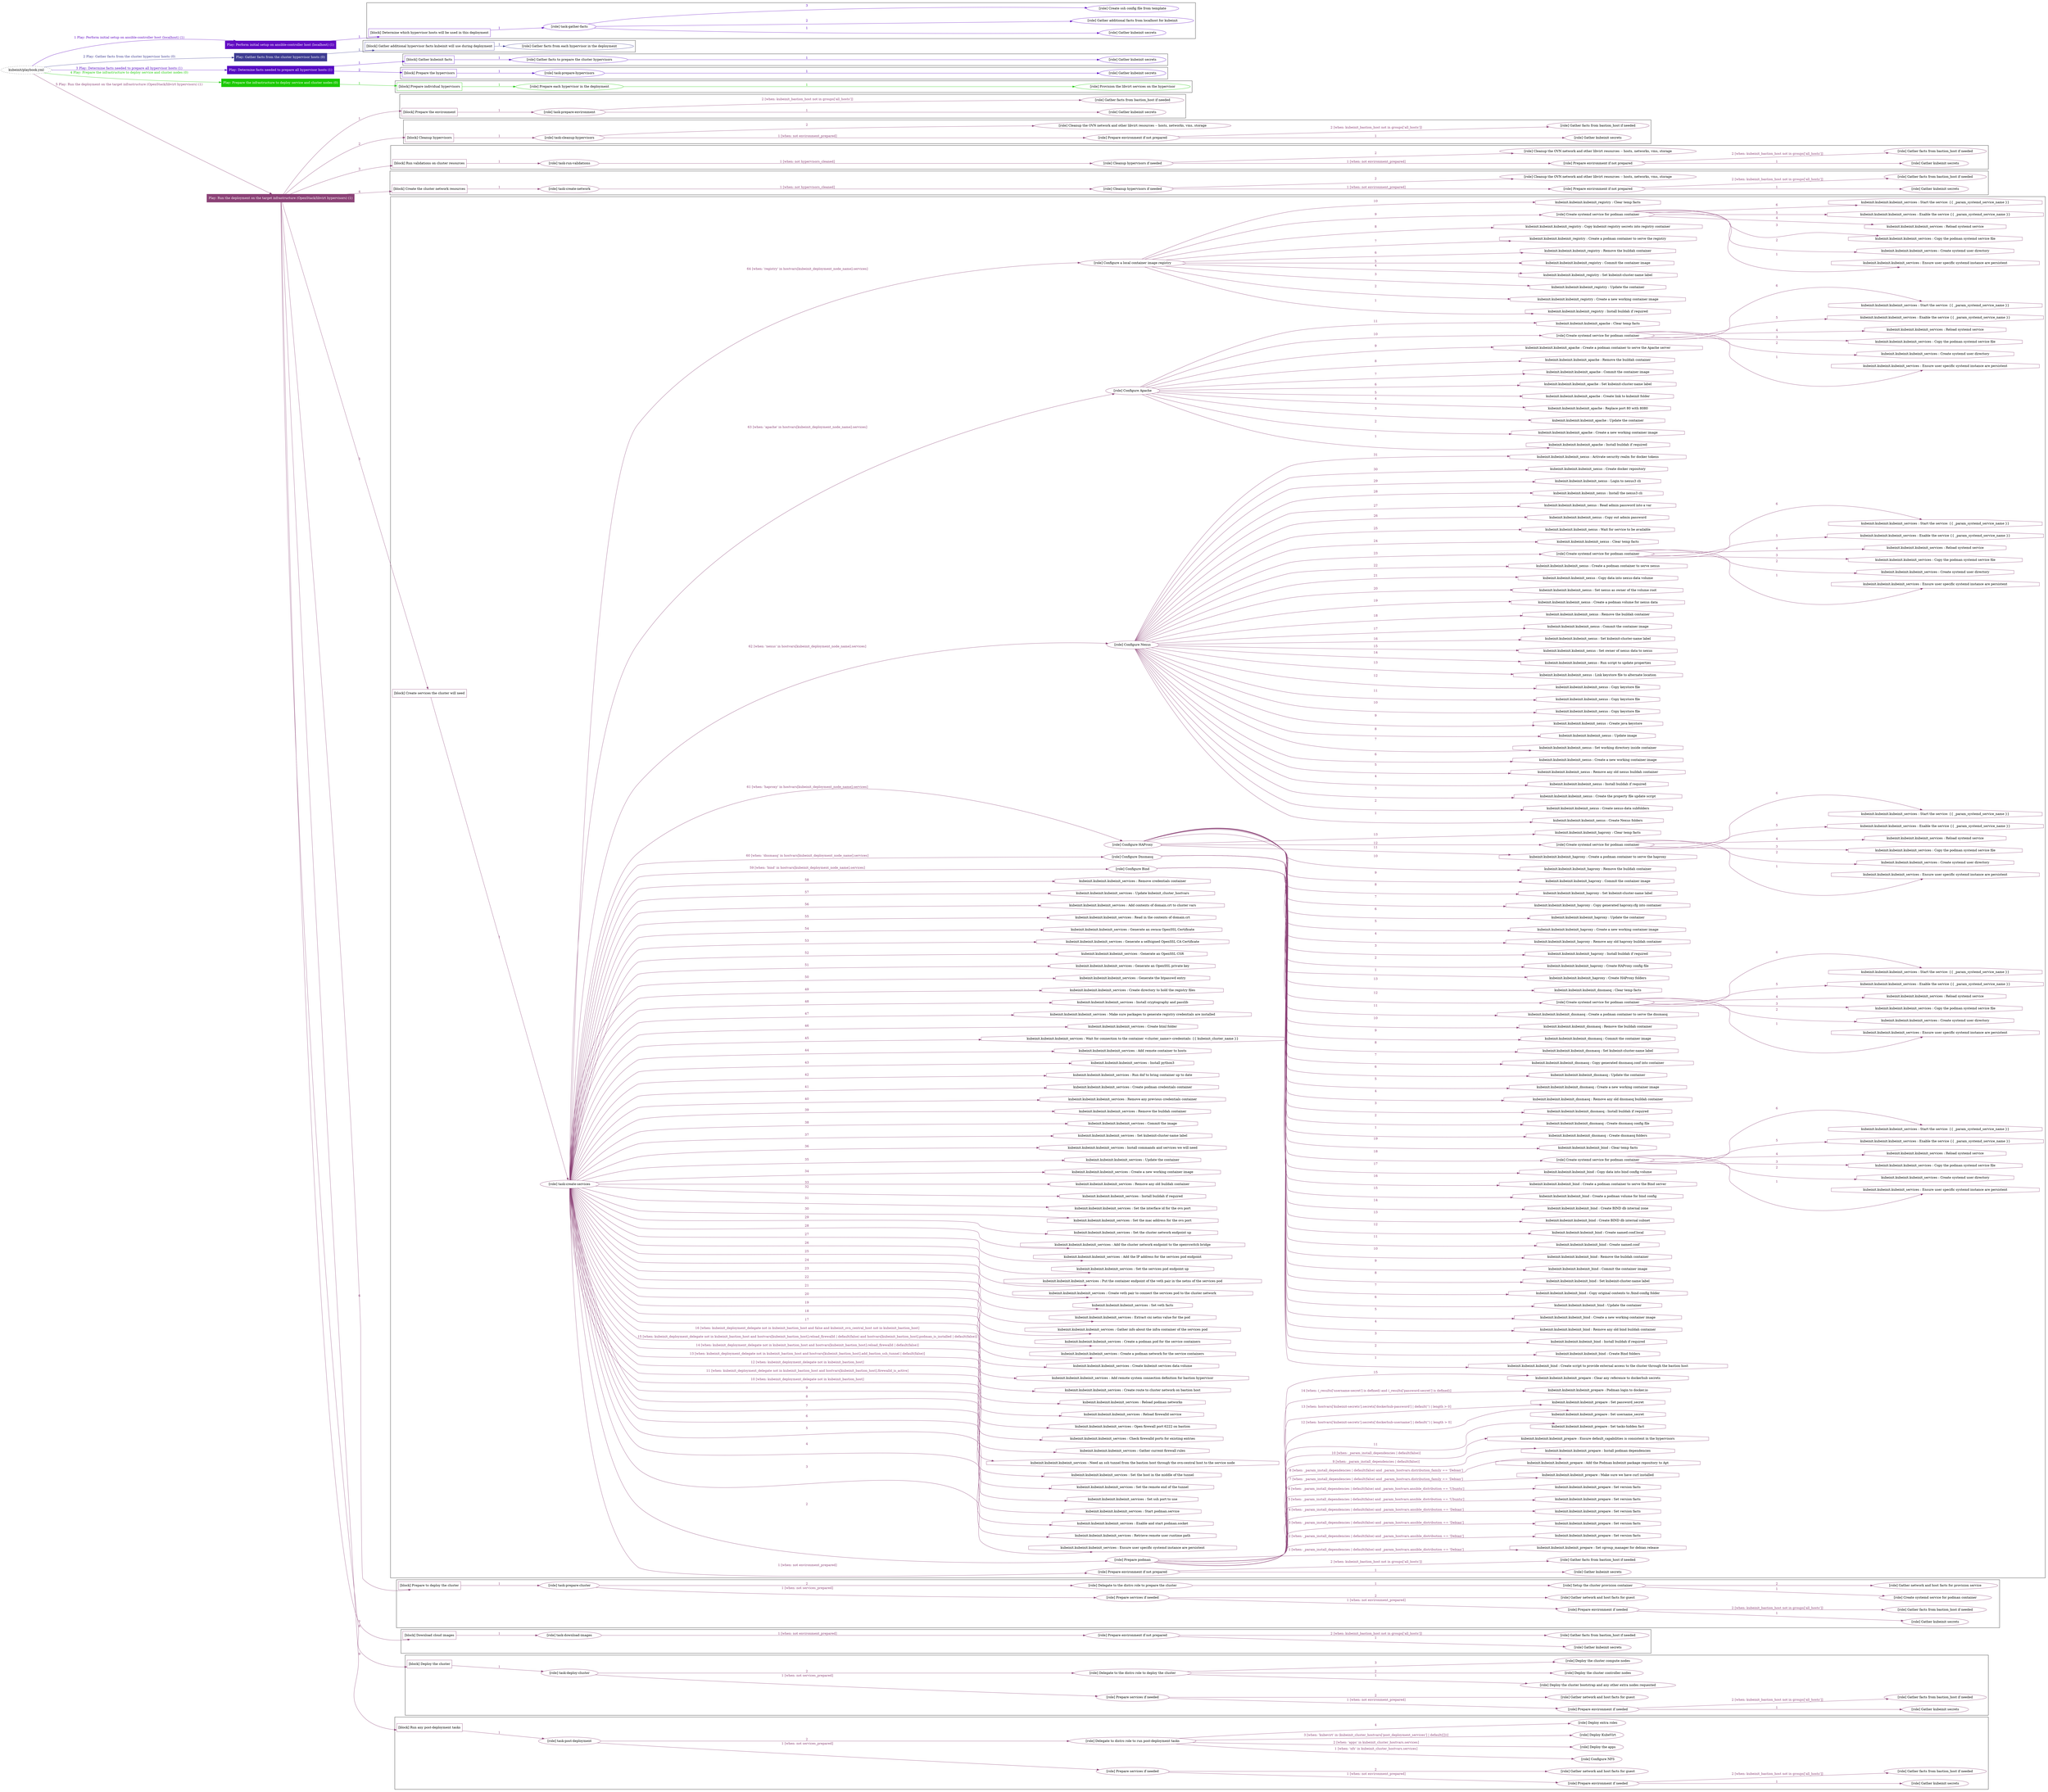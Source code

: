 digraph {
	graph [concentrate=true ordering=in rankdir=LR ratio=fill]
	edge [esep=5 sep=10]
	"kubeinit/playbook.yml" [URL="/home/runner/work/kubeinit/kubeinit/kubeinit/playbook.yml" id=playbook_cc91a76e style=dotted]
	"kubeinit/playbook.yml" -> play_f31ce899 [label="1 Play: Perform initial setup on ansible-controller host (localhost) (1)" color="#610ac2" fontcolor="#610ac2" id=edge_play_f31ce899 labeltooltip="1 Play: Perform initial setup on ansible-controller host (localhost) (1)" tooltip="1 Play: Perform initial setup on ansible-controller host (localhost) (1)"]
	subgraph "Play: Perform initial setup on ansible-controller host (localhost) (1)" {
		play_f31ce899 [label="Play: Perform initial setup on ansible-controller host (localhost) (1)" URL="/home/runner/work/kubeinit/kubeinit/kubeinit/playbook.yml" color="#610ac2" fontcolor="#ffffff" id=play_f31ce899 shape=box style=filled tooltip=localhost]
		play_f31ce899 -> block_63eb8bda [label=1 color="#610ac2" fontcolor="#610ac2" id=edge_block_63eb8bda labeltooltip=1 tooltip=1]
		subgraph cluster_block_63eb8bda {
			block_63eb8bda [label="[block] Determine which hypervisor hosts will be used in this deployment" URL="/home/runner/work/kubeinit/kubeinit/kubeinit/playbook.yml" color="#610ac2" id=block_63eb8bda labeltooltip="Determine which hypervisor hosts will be used in this deployment" shape=box tooltip="Determine which hypervisor hosts will be used in this deployment"]
			block_63eb8bda -> role_1ca2e8cb [label="1 " color="#610ac2" fontcolor="#610ac2" id=edge_role_1ca2e8cb labeltooltip="1 " tooltip="1 "]
			subgraph "task-gather-facts" {
				role_1ca2e8cb [label="[role] task-gather-facts" URL="/home/runner/work/kubeinit/kubeinit/kubeinit/playbook.yml" color="#610ac2" id=role_1ca2e8cb tooltip="task-gather-facts"]
				role_1ca2e8cb -> role_da583a30 [label="1 " color="#610ac2" fontcolor="#610ac2" id=edge_role_da583a30 labeltooltip="1 " tooltip="1 "]
				subgraph "Gather kubeinit secrets" {
					role_da583a30 [label="[role] Gather kubeinit secrets" URL="/home/runner/.ansible/collections/ansible_collections/kubeinit/kubeinit/roles/kubeinit_prepare/tasks/build_hypervisors_group.yml" color="#610ac2" id=role_da583a30 tooltip="Gather kubeinit secrets"]
				}
				role_1ca2e8cb -> role_03464632 [label="2 " color="#610ac2" fontcolor="#610ac2" id=edge_role_03464632 labeltooltip="2 " tooltip="2 "]
				subgraph "Gather additional facts from localhost for kubeinit" {
					role_03464632 [label="[role] Gather additional facts from localhost for kubeinit" URL="/home/runner/.ansible/collections/ansible_collections/kubeinit/kubeinit/roles/kubeinit_prepare/tasks/build_hypervisors_group.yml" color="#610ac2" id=role_03464632 tooltip="Gather additional facts from localhost for kubeinit"]
				}
				role_1ca2e8cb -> role_8d2d167b [label="3 " color="#610ac2" fontcolor="#610ac2" id=edge_role_8d2d167b labeltooltip="3 " tooltip="3 "]
				subgraph "Create ssh config file from template" {
					role_8d2d167b [label="[role] Create ssh config file from template" URL="/home/runner/.ansible/collections/ansible_collections/kubeinit/kubeinit/roles/kubeinit_prepare/tasks/build_hypervisors_group.yml" color="#610ac2" id=role_8d2d167b tooltip="Create ssh config file from template"]
				}
			}
		}
	}
	"kubeinit/playbook.yml" -> play_f3b742b9 [label="2 Play: Gather facts from the cluster hypervisor hosts (0)" color="#3d3b91" fontcolor="#3d3b91" id=edge_play_f3b742b9 labeltooltip="2 Play: Gather facts from the cluster hypervisor hosts (0)" tooltip="2 Play: Gather facts from the cluster hypervisor hosts (0)"]
	subgraph "Play: Gather facts from the cluster hypervisor hosts (0)" {
		play_f3b742b9 [label="Play: Gather facts from the cluster hypervisor hosts (0)" URL="/home/runner/work/kubeinit/kubeinit/kubeinit/playbook.yml" color="#3d3b91" fontcolor="#ffffff" id=play_f3b742b9 shape=box style=filled tooltip="Play: Gather facts from the cluster hypervisor hosts (0)"]
		play_f3b742b9 -> block_f59a6d8d [label=1 color="#3d3b91" fontcolor="#3d3b91" id=edge_block_f59a6d8d labeltooltip=1 tooltip=1]
		subgraph cluster_block_f59a6d8d {
			block_f59a6d8d [label="[block] Gather additional hypervisor facts kubeinit will use during deployment" URL="/home/runner/work/kubeinit/kubeinit/kubeinit/playbook.yml" color="#3d3b91" id=block_f59a6d8d labeltooltip="Gather additional hypervisor facts kubeinit will use during deployment" shape=box tooltip="Gather additional hypervisor facts kubeinit will use during deployment"]
			block_f59a6d8d -> role_c1a5375e [label="1 " color="#3d3b91" fontcolor="#3d3b91" id=edge_role_c1a5375e labeltooltip="1 " tooltip="1 "]
			subgraph "Gather facts from each hypervisor in the deployment" {
				role_c1a5375e [label="[role] Gather facts from each hypervisor in the deployment" URL="/home/runner/work/kubeinit/kubeinit/kubeinit/playbook.yml" color="#3d3b91" id=role_c1a5375e tooltip="Gather facts from each hypervisor in the deployment"]
			}
		}
	}
	"kubeinit/playbook.yml" -> play_88819ab0 [label="3 Play: Determine facts needed to prepare all hypervisor hosts (1)" color="#560ac2" fontcolor="#560ac2" id=edge_play_88819ab0 labeltooltip="3 Play: Determine facts needed to prepare all hypervisor hosts (1)" tooltip="3 Play: Determine facts needed to prepare all hypervisor hosts (1)"]
	subgraph "Play: Determine facts needed to prepare all hypervisor hosts (1)" {
		play_88819ab0 [label="Play: Determine facts needed to prepare all hypervisor hosts (1)" URL="/home/runner/work/kubeinit/kubeinit/kubeinit/playbook.yml" color="#560ac2" fontcolor="#ffffff" id=play_88819ab0 shape=box style=filled tooltip=localhost]
		play_88819ab0 -> block_02dd02d0 [label=1 color="#560ac2" fontcolor="#560ac2" id=edge_block_02dd02d0 labeltooltip=1 tooltip=1]
		subgraph cluster_block_02dd02d0 {
			block_02dd02d0 [label="[block] Gather kubeinit facts" URL="/home/runner/work/kubeinit/kubeinit/kubeinit/playbook.yml" color="#560ac2" id=block_02dd02d0 labeltooltip="Gather kubeinit facts" shape=box tooltip="Gather kubeinit facts"]
			block_02dd02d0 -> role_92f8a019 [label="1 " color="#560ac2" fontcolor="#560ac2" id=edge_role_92f8a019 labeltooltip="1 " tooltip="1 "]
			subgraph "Gather facts to prepare the cluster hypervisors" {
				role_92f8a019 [label="[role] Gather facts to prepare the cluster hypervisors" URL="/home/runner/work/kubeinit/kubeinit/kubeinit/playbook.yml" color="#560ac2" id=role_92f8a019 tooltip="Gather facts to prepare the cluster hypervisors"]
				role_92f8a019 -> role_55cae3f4 [label="1 " color="#560ac2" fontcolor="#560ac2" id=edge_role_55cae3f4 labeltooltip="1 " tooltip="1 "]
				subgraph "Gather kubeinit secrets" {
					role_55cae3f4 [label="[role] Gather kubeinit secrets" URL="/home/runner/.ansible/collections/ansible_collections/kubeinit/kubeinit/roles/kubeinit_prepare/tasks/gather_kubeinit_facts.yml" color="#560ac2" id=role_55cae3f4 tooltip="Gather kubeinit secrets"]
				}
			}
		}
		play_88819ab0 -> block_c814c06f [label=2 color="#560ac2" fontcolor="#560ac2" id=edge_block_c814c06f labeltooltip=2 tooltip=2]
		subgraph cluster_block_c814c06f {
			block_c814c06f [label="[block] Prepare the hypervisors" URL="/home/runner/work/kubeinit/kubeinit/kubeinit/playbook.yml" color="#560ac2" id=block_c814c06f labeltooltip="Prepare the hypervisors" shape=box tooltip="Prepare the hypervisors"]
			block_c814c06f -> role_3ee23fe5 [label="1 " color="#560ac2" fontcolor="#560ac2" id=edge_role_3ee23fe5 labeltooltip="1 " tooltip="1 "]
			subgraph "task-prepare-hypervisors" {
				role_3ee23fe5 [label="[role] task-prepare-hypervisors" URL="/home/runner/work/kubeinit/kubeinit/kubeinit/playbook.yml" color="#560ac2" id=role_3ee23fe5 tooltip="task-prepare-hypervisors"]
				role_3ee23fe5 -> role_9baf9812 [label="1 " color="#560ac2" fontcolor="#560ac2" id=edge_role_9baf9812 labeltooltip="1 " tooltip="1 "]
				subgraph "Gather kubeinit secrets" {
					role_9baf9812 [label="[role] Gather kubeinit secrets" URL="/home/runner/.ansible/collections/ansible_collections/kubeinit/kubeinit/roles/kubeinit_prepare/tasks/gather_kubeinit_facts.yml" color="#560ac2" id=role_9baf9812 tooltip="Gather kubeinit secrets"]
				}
			}
		}
	}
	"kubeinit/playbook.yml" -> play_89583cd0 [label="4 Play: Prepare the infrastructure to deploy service and cluster nodes (0)" color="#1bc903" fontcolor="#1bc903" id=edge_play_89583cd0 labeltooltip="4 Play: Prepare the infrastructure to deploy service and cluster nodes (0)" tooltip="4 Play: Prepare the infrastructure to deploy service and cluster nodes (0)"]
	subgraph "Play: Prepare the infrastructure to deploy service and cluster nodes (0)" {
		play_89583cd0 [label="Play: Prepare the infrastructure to deploy service and cluster nodes (0)" URL="/home/runner/work/kubeinit/kubeinit/kubeinit/playbook.yml" color="#1bc903" fontcolor="#ffffff" id=play_89583cd0 shape=box style=filled tooltip="Play: Prepare the infrastructure to deploy service and cluster nodes (0)"]
		play_89583cd0 -> block_3e5fdb45 [label=1 color="#1bc903" fontcolor="#1bc903" id=edge_block_3e5fdb45 labeltooltip=1 tooltip=1]
		subgraph cluster_block_3e5fdb45 {
			block_3e5fdb45 [label="[block] Prepare individual hypervisors" URL="/home/runner/work/kubeinit/kubeinit/kubeinit/playbook.yml" color="#1bc903" id=block_3e5fdb45 labeltooltip="Prepare individual hypervisors" shape=box tooltip="Prepare individual hypervisors"]
			block_3e5fdb45 -> role_d92cffcb [label="1 " color="#1bc903" fontcolor="#1bc903" id=edge_role_d92cffcb labeltooltip="1 " tooltip="1 "]
			subgraph "Prepare each hypervisor in the deployment" {
				role_d92cffcb [label="[role] Prepare each hypervisor in the deployment" URL="/home/runner/work/kubeinit/kubeinit/kubeinit/playbook.yml" color="#1bc903" id=role_d92cffcb tooltip="Prepare each hypervisor in the deployment"]
				role_d92cffcb -> role_03b2684e [label="1 " color="#1bc903" fontcolor="#1bc903" id=edge_role_03b2684e labeltooltip="1 " tooltip="1 "]
				subgraph "Provision the libvirt services on the hypervisor" {
					role_03b2684e [label="[role] Provision the libvirt services on the hypervisor" URL="/home/runner/.ansible/collections/ansible_collections/kubeinit/kubeinit/roles/kubeinit_prepare/tasks/prepare_hypervisor.yml" color="#1bc903" id=role_03b2684e tooltip="Provision the libvirt services on the hypervisor"]
				}
			}
		}
	}
	"kubeinit/playbook.yml" -> play_ff42623c [label="5 Play: Run the deployment on the target infrastructure (OpenStack/libvirt hypervisors) (1)" color="#8b4176" fontcolor="#8b4176" id=edge_play_ff42623c labeltooltip="5 Play: Run the deployment on the target infrastructure (OpenStack/libvirt hypervisors) (1)" tooltip="5 Play: Run the deployment on the target infrastructure (OpenStack/libvirt hypervisors) (1)"]
	subgraph "Play: Run the deployment on the target infrastructure (OpenStack/libvirt hypervisors) (1)" {
		play_ff42623c [label="Play: Run the deployment on the target infrastructure (OpenStack/libvirt hypervisors) (1)" URL="/home/runner/work/kubeinit/kubeinit/kubeinit/playbook.yml" color="#8b4176" fontcolor="#ffffff" id=play_ff42623c shape=box style=filled tooltip=localhost]
		play_ff42623c -> block_0c1b46bb [label=1 color="#8b4176" fontcolor="#8b4176" id=edge_block_0c1b46bb labeltooltip=1 tooltip=1]
		subgraph cluster_block_0c1b46bb {
			block_0c1b46bb [label="[block] Prepare the environment" URL="/home/runner/work/kubeinit/kubeinit/kubeinit/playbook.yml" color="#8b4176" id=block_0c1b46bb labeltooltip="Prepare the environment" shape=box tooltip="Prepare the environment"]
			block_0c1b46bb -> role_2da2a6e3 [label="1 " color="#8b4176" fontcolor="#8b4176" id=edge_role_2da2a6e3 labeltooltip="1 " tooltip="1 "]
			subgraph "task-prepare-environment" {
				role_2da2a6e3 [label="[role] task-prepare-environment" URL="/home/runner/work/kubeinit/kubeinit/kubeinit/playbook.yml" color="#8b4176" id=role_2da2a6e3 tooltip="task-prepare-environment"]
				role_2da2a6e3 -> role_0f20a03d [label="1 " color="#8b4176" fontcolor="#8b4176" id=edge_role_0f20a03d labeltooltip="1 " tooltip="1 "]
				subgraph "Gather kubeinit secrets" {
					role_0f20a03d [label="[role] Gather kubeinit secrets" URL="/home/runner/.ansible/collections/ansible_collections/kubeinit/kubeinit/roles/kubeinit_prepare/tasks/gather_kubeinit_facts.yml" color="#8b4176" id=role_0f20a03d tooltip="Gather kubeinit secrets"]
				}
				role_2da2a6e3 -> role_9c9c0e93 [label="2 [when: kubeinit_bastion_host not in groups['all_hosts']]" color="#8b4176" fontcolor="#8b4176" id=edge_role_9c9c0e93 labeltooltip="2 [when: kubeinit_bastion_host not in groups['all_hosts']]" tooltip="2 [when: kubeinit_bastion_host not in groups['all_hosts']]"]
				subgraph "Gather facts from bastion_host if needed" {
					role_9c9c0e93 [label="[role] Gather facts from bastion_host if needed" URL="/home/runner/.ansible/collections/ansible_collections/kubeinit/kubeinit/roles/kubeinit_prepare/tasks/main.yml" color="#8b4176" id=role_9c9c0e93 tooltip="Gather facts from bastion_host if needed"]
				}
			}
		}
		play_ff42623c -> block_f8c41bd8 [label=2 color="#8b4176" fontcolor="#8b4176" id=edge_block_f8c41bd8 labeltooltip=2 tooltip=2]
		subgraph cluster_block_f8c41bd8 {
			block_f8c41bd8 [label="[block] Cleanup hypervisors" URL="/home/runner/work/kubeinit/kubeinit/kubeinit/playbook.yml" color="#8b4176" id=block_f8c41bd8 labeltooltip="Cleanup hypervisors" shape=box tooltip="Cleanup hypervisors"]
			block_f8c41bd8 -> role_5d74b18b [label="1 " color="#8b4176" fontcolor="#8b4176" id=edge_role_5d74b18b labeltooltip="1 " tooltip="1 "]
			subgraph "task-cleanup-hypervisors" {
				role_5d74b18b [label="[role] task-cleanup-hypervisors" URL="/home/runner/work/kubeinit/kubeinit/kubeinit/playbook.yml" color="#8b4176" id=role_5d74b18b tooltip="task-cleanup-hypervisors"]
				role_5d74b18b -> role_b57be7f9 [label="1 [when: not environment_prepared]" color="#8b4176" fontcolor="#8b4176" id=edge_role_b57be7f9 labeltooltip="1 [when: not environment_prepared]" tooltip="1 [when: not environment_prepared]"]
				subgraph "Prepare environment if not prepared" {
					role_b57be7f9 [label="[role] Prepare environment if not prepared" URL="/home/runner/.ansible/collections/ansible_collections/kubeinit/kubeinit/roles/kubeinit_libvirt/tasks/cleanup_hypervisors.yml" color="#8b4176" id=role_b57be7f9 tooltip="Prepare environment if not prepared"]
					role_b57be7f9 -> role_8ec9c66d [label="1 " color="#8b4176" fontcolor="#8b4176" id=edge_role_8ec9c66d labeltooltip="1 " tooltip="1 "]
					subgraph "Gather kubeinit secrets" {
						role_8ec9c66d [label="[role] Gather kubeinit secrets" URL="/home/runner/.ansible/collections/ansible_collections/kubeinit/kubeinit/roles/kubeinit_prepare/tasks/gather_kubeinit_facts.yml" color="#8b4176" id=role_8ec9c66d tooltip="Gather kubeinit secrets"]
					}
					role_b57be7f9 -> role_cd164d0b [label="2 [when: kubeinit_bastion_host not in groups['all_hosts']]" color="#8b4176" fontcolor="#8b4176" id=edge_role_cd164d0b labeltooltip="2 [when: kubeinit_bastion_host not in groups['all_hosts']]" tooltip="2 [when: kubeinit_bastion_host not in groups['all_hosts']]"]
					subgraph "Gather facts from bastion_host if needed" {
						role_cd164d0b [label="[role] Gather facts from bastion_host if needed" URL="/home/runner/.ansible/collections/ansible_collections/kubeinit/kubeinit/roles/kubeinit_prepare/tasks/main.yml" color="#8b4176" id=role_cd164d0b tooltip="Gather facts from bastion_host if needed"]
					}
				}
				role_5d74b18b -> role_7558ca82 [label="2 " color="#8b4176" fontcolor="#8b4176" id=edge_role_7558ca82 labeltooltip="2 " tooltip="2 "]
				subgraph "Cleanup the OVN network and other libvirt resources -- hosts, networks, vms, storage" {
					role_7558ca82 [label="[role] Cleanup the OVN network and other libvirt resources -- hosts, networks, vms, storage" URL="/home/runner/.ansible/collections/ansible_collections/kubeinit/kubeinit/roles/kubeinit_libvirt/tasks/cleanup_hypervisors.yml" color="#8b4176" id=role_7558ca82 tooltip="Cleanup the OVN network and other libvirt resources -- hosts, networks, vms, storage"]
				}
			}
		}
		play_ff42623c -> block_1826ba1a [label=3 color="#8b4176" fontcolor="#8b4176" id=edge_block_1826ba1a labeltooltip=3 tooltip=3]
		subgraph cluster_block_1826ba1a {
			block_1826ba1a [label="[block] Run validations on cluster resources" URL="/home/runner/work/kubeinit/kubeinit/kubeinit/playbook.yml" color="#8b4176" id=block_1826ba1a labeltooltip="Run validations on cluster resources" shape=box tooltip="Run validations on cluster resources"]
			block_1826ba1a -> role_0f40ace8 [label="1 " color="#8b4176" fontcolor="#8b4176" id=edge_role_0f40ace8 labeltooltip="1 " tooltip="1 "]
			subgraph "task-run-validations" {
				role_0f40ace8 [label="[role] task-run-validations" URL="/home/runner/work/kubeinit/kubeinit/kubeinit/playbook.yml" color="#8b4176" id=role_0f40ace8 tooltip="task-run-validations"]
				role_0f40ace8 -> role_6857a3fc [label="1 [when: not hypervisors_cleaned]" color="#8b4176" fontcolor="#8b4176" id=edge_role_6857a3fc labeltooltip="1 [when: not hypervisors_cleaned]" tooltip="1 [when: not hypervisors_cleaned]"]
				subgraph "Cleanup hypervisors if needed" {
					role_6857a3fc [label="[role] Cleanup hypervisors if needed" URL="/home/runner/.ansible/collections/ansible_collections/kubeinit/kubeinit/roles/kubeinit_validations/tasks/main.yml" color="#8b4176" id=role_6857a3fc tooltip="Cleanup hypervisors if needed"]
					role_6857a3fc -> role_d8020057 [label="1 [when: not environment_prepared]" color="#8b4176" fontcolor="#8b4176" id=edge_role_d8020057 labeltooltip="1 [when: not environment_prepared]" tooltip="1 [when: not environment_prepared]"]
					subgraph "Prepare environment if not prepared" {
						role_d8020057 [label="[role] Prepare environment if not prepared" URL="/home/runner/.ansible/collections/ansible_collections/kubeinit/kubeinit/roles/kubeinit_libvirt/tasks/cleanup_hypervisors.yml" color="#8b4176" id=role_d8020057 tooltip="Prepare environment if not prepared"]
						role_d8020057 -> role_38bd66ad [label="1 " color="#8b4176" fontcolor="#8b4176" id=edge_role_38bd66ad labeltooltip="1 " tooltip="1 "]
						subgraph "Gather kubeinit secrets" {
							role_38bd66ad [label="[role] Gather kubeinit secrets" URL="/home/runner/.ansible/collections/ansible_collections/kubeinit/kubeinit/roles/kubeinit_prepare/tasks/gather_kubeinit_facts.yml" color="#8b4176" id=role_38bd66ad tooltip="Gather kubeinit secrets"]
						}
						role_d8020057 -> role_8c6c3ff8 [label="2 [when: kubeinit_bastion_host not in groups['all_hosts']]" color="#8b4176" fontcolor="#8b4176" id=edge_role_8c6c3ff8 labeltooltip="2 [when: kubeinit_bastion_host not in groups['all_hosts']]" tooltip="2 [when: kubeinit_bastion_host not in groups['all_hosts']]"]
						subgraph "Gather facts from bastion_host if needed" {
							role_8c6c3ff8 [label="[role] Gather facts from bastion_host if needed" URL="/home/runner/.ansible/collections/ansible_collections/kubeinit/kubeinit/roles/kubeinit_prepare/tasks/main.yml" color="#8b4176" id=role_8c6c3ff8 tooltip="Gather facts from bastion_host if needed"]
						}
					}
					role_6857a3fc -> role_21563eec [label="2 " color="#8b4176" fontcolor="#8b4176" id=edge_role_21563eec labeltooltip="2 " tooltip="2 "]
					subgraph "Cleanup the OVN network and other libvirt resources -- hosts, networks, vms, storage" {
						role_21563eec [label="[role] Cleanup the OVN network and other libvirt resources -- hosts, networks, vms, storage" URL="/home/runner/.ansible/collections/ansible_collections/kubeinit/kubeinit/roles/kubeinit_libvirt/tasks/cleanup_hypervisors.yml" color="#8b4176" id=role_21563eec tooltip="Cleanup the OVN network and other libvirt resources -- hosts, networks, vms, storage"]
					}
				}
			}
		}
		play_ff42623c -> block_a50482bc [label=4 color="#8b4176" fontcolor="#8b4176" id=edge_block_a50482bc labeltooltip=4 tooltip=4]
		subgraph cluster_block_a50482bc {
			block_a50482bc [label="[block] Create the cluster network resources" URL="/home/runner/work/kubeinit/kubeinit/kubeinit/playbook.yml" color="#8b4176" id=block_a50482bc labeltooltip="Create the cluster network resources" shape=box tooltip="Create the cluster network resources"]
			block_a50482bc -> role_0f712966 [label="1 " color="#8b4176" fontcolor="#8b4176" id=edge_role_0f712966 labeltooltip="1 " tooltip="1 "]
			subgraph "task-create-network" {
				role_0f712966 [label="[role] task-create-network" URL="/home/runner/work/kubeinit/kubeinit/kubeinit/playbook.yml" color="#8b4176" id=role_0f712966 tooltip="task-create-network"]
				role_0f712966 -> role_dee0b683 [label="1 [when: not hypervisors_cleaned]" color="#8b4176" fontcolor="#8b4176" id=edge_role_dee0b683 labeltooltip="1 [when: not hypervisors_cleaned]" tooltip="1 [when: not hypervisors_cleaned]"]
				subgraph "Cleanup hypervisors if needed" {
					role_dee0b683 [label="[role] Cleanup hypervisors if needed" URL="/home/runner/.ansible/collections/ansible_collections/kubeinit/kubeinit/roles/kubeinit_libvirt/tasks/create_network.yml" color="#8b4176" id=role_dee0b683 tooltip="Cleanup hypervisors if needed"]
					role_dee0b683 -> role_93316044 [label="1 [when: not environment_prepared]" color="#8b4176" fontcolor="#8b4176" id=edge_role_93316044 labeltooltip="1 [when: not environment_prepared]" tooltip="1 [when: not environment_prepared]"]
					subgraph "Prepare environment if not prepared" {
						role_93316044 [label="[role] Prepare environment if not prepared" URL="/home/runner/.ansible/collections/ansible_collections/kubeinit/kubeinit/roles/kubeinit_libvirt/tasks/cleanup_hypervisors.yml" color="#8b4176" id=role_93316044 tooltip="Prepare environment if not prepared"]
						role_93316044 -> role_b34a8652 [label="1 " color="#8b4176" fontcolor="#8b4176" id=edge_role_b34a8652 labeltooltip="1 " tooltip="1 "]
						subgraph "Gather kubeinit secrets" {
							role_b34a8652 [label="[role] Gather kubeinit secrets" URL="/home/runner/.ansible/collections/ansible_collections/kubeinit/kubeinit/roles/kubeinit_prepare/tasks/gather_kubeinit_facts.yml" color="#8b4176" id=role_b34a8652 tooltip="Gather kubeinit secrets"]
						}
						role_93316044 -> role_a7091706 [label="2 [when: kubeinit_bastion_host not in groups['all_hosts']]" color="#8b4176" fontcolor="#8b4176" id=edge_role_a7091706 labeltooltip="2 [when: kubeinit_bastion_host not in groups['all_hosts']]" tooltip="2 [when: kubeinit_bastion_host not in groups['all_hosts']]"]
						subgraph "Gather facts from bastion_host if needed" {
							role_a7091706 [label="[role] Gather facts from bastion_host if needed" URL="/home/runner/.ansible/collections/ansible_collections/kubeinit/kubeinit/roles/kubeinit_prepare/tasks/main.yml" color="#8b4176" id=role_a7091706 tooltip="Gather facts from bastion_host if needed"]
						}
					}
					role_dee0b683 -> role_363812ff [label="2 " color="#8b4176" fontcolor="#8b4176" id=edge_role_363812ff labeltooltip="2 " tooltip="2 "]
					subgraph "Cleanup the OVN network and other libvirt resources -- hosts, networks, vms, storage" {
						role_363812ff [label="[role] Cleanup the OVN network and other libvirt resources -- hosts, networks, vms, storage" URL="/home/runner/.ansible/collections/ansible_collections/kubeinit/kubeinit/roles/kubeinit_libvirt/tasks/cleanup_hypervisors.yml" color="#8b4176" id=role_363812ff tooltip="Cleanup the OVN network and other libvirt resources -- hosts, networks, vms, storage"]
					}
				}
			}
		}
		play_ff42623c -> block_4e112e5a [label=5 color="#8b4176" fontcolor="#8b4176" id=edge_block_4e112e5a labeltooltip=5 tooltip=5]
		subgraph cluster_block_4e112e5a {
			block_4e112e5a [label="[block] Create services the cluster will need" URL="/home/runner/work/kubeinit/kubeinit/kubeinit/playbook.yml" color="#8b4176" id=block_4e112e5a labeltooltip="Create services the cluster will need" shape=box tooltip="Create services the cluster will need"]
			block_4e112e5a -> role_cb4f735c [label="1 " color="#8b4176" fontcolor="#8b4176" id=edge_role_cb4f735c labeltooltip="1 " tooltip="1 "]
			subgraph "task-create-services" {
				role_cb4f735c [label="[role] task-create-services" URL="/home/runner/work/kubeinit/kubeinit/kubeinit/playbook.yml" color="#8b4176" id=role_cb4f735c tooltip="task-create-services"]
				role_cb4f735c -> role_7d902d2b [label="1 [when: not environment_prepared]" color="#8b4176" fontcolor="#8b4176" id=edge_role_7d902d2b labeltooltip="1 [when: not environment_prepared]" tooltip="1 [when: not environment_prepared]"]
				subgraph "Prepare environment if not prepared" {
					role_7d902d2b [label="[role] Prepare environment if not prepared" URL="/home/runner/.ansible/collections/ansible_collections/kubeinit/kubeinit/roles/kubeinit_services/tasks/main.yml" color="#8b4176" id=role_7d902d2b tooltip="Prepare environment if not prepared"]
					role_7d902d2b -> role_536e35ff [label="1 " color="#8b4176" fontcolor="#8b4176" id=edge_role_536e35ff labeltooltip="1 " tooltip="1 "]
					subgraph "Gather kubeinit secrets" {
						role_536e35ff [label="[role] Gather kubeinit secrets" URL="/home/runner/.ansible/collections/ansible_collections/kubeinit/kubeinit/roles/kubeinit_prepare/tasks/gather_kubeinit_facts.yml" color="#8b4176" id=role_536e35ff tooltip="Gather kubeinit secrets"]
					}
					role_7d902d2b -> role_ed365995 [label="2 [when: kubeinit_bastion_host not in groups['all_hosts']]" color="#8b4176" fontcolor="#8b4176" id=edge_role_ed365995 labeltooltip="2 [when: kubeinit_bastion_host not in groups['all_hosts']]" tooltip="2 [when: kubeinit_bastion_host not in groups['all_hosts']]"]
					subgraph "Gather facts from bastion_host if needed" {
						role_ed365995 [label="[role] Gather facts from bastion_host if needed" URL="/home/runner/.ansible/collections/ansible_collections/kubeinit/kubeinit/roles/kubeinit_prepare/tasks/main.yml" color="#8b4176" id=role_ed365995 tooltip="Gather facts from bastion_host if needed"]
					}
				}
				role_cb4f735c -> role_d3fffbce [label="2 " color="#8b4176" fontcolor="#8b4176" id=edge_role_d3fffbce labeltooltip="2 " tooltip="2 "]
				subgraph "Prepare podman" {
					role_d3fffbce [label="[role] Prepare podman" URL="/home/runner/.ansible/collections/ansible_collections/kubeinit/kubeinit/roles/kubeinit_services/tasks/00_create_service_pod.yml" color="#8b4176" id=role_d3fffbce tooltip="Prepare podman"]
					task_abdfd44e [label="kubeinit.kubeinit.kubeinit_prepare : Set cgroup_manager for debian release" URL="/home/runner/.ansible/collections/ansible_collections/kubeinit/kubeinit/roles/kubeinit_prepare/tasks/prepare_podman.yml" color="#8b4176" id=task_abdfd44e shape=octagon tooltip="kubeinit.kubeinit.kubeinit_prepare : Set cgroup_manager for debian release"]
					role_d3fffbce -> task_abdfd44e [label="1 [when: _param_install_dependencies | default(false) and _param_hostvars.ansible_distribution == 'Debian']" color="#8b4176" fontcolor="#8b4176" id=edge_task_abdfd44e labeltooltip="1 [when: _param_install_dependencies | default(false) and _param_hostvars.ansible_distribution == 'Debian']" tooltip="1 [when: _param_install_dependencies | default(false) and _param_hostvars.ansible_distribution == 'Debian']"]
					task_f93d52ec [label="kubeinit.kubeinit.kubeinit_prepare : Set version facts" URL="/home/runner/.ansible/collections/ansible_collections/kubeinit/kubeinit/roles/kubeinit_prepare/tasks/prepare_podman.yml" color="#8b4176" id=task_f93d52ec shape=octagon tooltip="kubeinit.kubeinit.kubeinit_prepare : Set version facts"]
					role_d3fffbce -> task_f93d52ec [label="2 [when: _param_install_dependencies | default(false) and _param_hostvars.ansible_distribution == 'Debian']" color="#8b4176" fontcolor="#8b4176" id=edge_task_f93d52ec labeltooltip="2 [when: _param_install_dependencies | default(false) and _param_hostvars.ansible_distribution == 'Debian']" tooltip="2 [when: _param_install_dependencies | default(false) and _param_hostvars.ansible_distribution == 'Debian']"]
					task_323004d3 [label="kubeinit.kubeinit.kubeinit_prepare : Set version facts" URL="/home/runner/.ansible/collections/ansible_collections/kubeinit/kubeinit/roles/kubeinit_prepare/tasks/prepare_podman.yml" color="#8b4176" id=task_323004d3 shape=octagon tooltip="kubeinit.kubeinit.kubeinit_prepare : Set version facts"]
					role_d3fffbce -> task_323004d3 [label="3 [when: _param_install_dependencies | default(false) and _param_hostvars.ansible_distribution == 'Debian']" color="#8b4176" fontcolor="#8b4176" id=edge_task_323004d3 labeltooltip="3 [when: _param_install_dependencies | default(false) and _param_hostvars.ansible_distribution == 'Debian']" tooltip="3 [when: _param_install_dependencies | default(false) and _param_hostvars.ansible_distribution == 'Debian']"]
					task_a904c867 [label="kubeinit.kubeinit.kubeinit_prepare : Set version facts" URL="/home/runner/.ansible/collections/ansible_collections/kubeinit/kubeinit/roles/kubeinit_prepare/tasks/prepare_podman.yml" color="#8b4176" id=task_a904c867 shape=octagon tooltip="kubeinit.kubeinit.kubeinit_prepare : Set version facts"]
					role_d3fffbce -> task_a904c867 [label="4 [when: _param_install_dependencies | default(false) and _param_hostvars.ansible_distribution == 'Debian']" color="#8b4176" fontcolor="#8b4176" id=edge_task_a904c867 labeltooltip="4 [when: _param_install_dependencies | default(false) and _param_hostvars.ansible_distribution == 'Debian']" tooltip="4 [when: _param_install_dependencies | default(false) and _param_hostvars.ansible_distribution == 'Debian']"]
					task_dbb37bc7 [label="kubeinit.kubeinit.kubeinit_prepare : Set version facts" URL="/home/runner/.ansible/collections/ansible_collections/kubeinit/kubeinit/roles/kubeinit_prepare/tasks/prepare_podman.yml" color="#8b4176" id=task_dbb37bc7 shape=octagon tooltip="kubeinit.kubeinit.kubeinit_prepare : Set version facts"]
					role_d3fffbce -> task_dbb37bc7 [label="5 [when: _param_install_dependencies | default(false) and _param_hostvars.ansible_distribution == 'Ubuntu']" color="#8b4176" fontcolor="#8b4176" id=edge_task_dbb37bc7 labeltooltip="5 [when: _param_install_dependencies | default(false) and _param_hostvars.ansible_distribution == 'Ubuntu']" tooltip="5 [when: _param_install_dependencies | default(false) and _param_hostvars.ansible_distribution == 'Ubuntu']"]
					task_fbe5a8ca [label="kubeinit.kubeinit.kubeinit_prepare : Set version facts" URL="/home/runner/.ansible/collections/ansible_collections/kubeinit/kubeinit/roles/kubeinit_prepare/tasks/prepare_podman.yml" color="#8b4176" id=task_fbe5a8ca shape=octagon tooltip="kubeinit.kubeinit.kubeinit_prepare : Set version facts"]
					role_d3fffbce -> task_fbe5a8ca [label="6 [when: _param_install_dependencies | default(false) and _param_hostvars.ansible_distribution == 'Ubuntu']" color="#8b4176" fontcolor="#8b4176" id=edge_task_fbe5a8ca labeltooltip="6 [when: _param_install_dependencies | default(false) and _param_hostvars.ansible_distribution == 'Ubuntu']" tooltip="6 [when: _param_install_dependencies | default(false) and _param_hostvars.ansible_distribution == 'Ubuntu']"]
					task_0778192a [label="kubeinit.kubeinit.kubeinit_prepare : Make sure we have curl installed" URL="/home/runner/.ansible/collections/ansible_collections/kubeinit/kubeinit/roles/kubeinit_prepare/tasks/prepare_podman.yml" color="#8b4176" id=task_0778192a shape=octagon tooltip="kubeinit.kubeinit.kubeinit_prepare : Make sure we have curl installed"]
					role_d3fffbce -> task_0778192a [label="7 [when: _param_install_dependencies | default(false) and _param_hostvars.distribution_family == 'Debian']" color="#8b4176" fontcolor="#8b4176" id=edge_task_0778192a labeltooltip="7 [when: _param_install_dependencies | default(false) and _param_hostvars.distribution_family == 'Debian']" tooltip="7 [when: _param_install_dependencies | default(false) and _param_hostvars.distribution_family == 'Debian']"]
					task_9cf09662 [label="kubeinit.kubeinit.kubeinit_prepare : Add the Podman kubeinit package repository to Apt" URL="/home/runner/.ansible/collections/ansible_collections/kubeinit/kubeinit/roles/kubeinit_prepare/tasks/prepare_podman.yml" color="#8b4176" id=task_9cf09662 shape=octagon tooltip="kubeinit.kubeinit.kubeinit_prepare : Add the Podman kubeinit package repository to Apt"]
					role_d3fffbce -> task_9cf09662 [label="8 [when: _param_install_dependencies | default(false) and _param_hostvars.distribution_family == 'Debian']" color="#8b4176" fontcolor="#8b4176" id=edge_task_9cf09662 labeltooltip="8 [when: _param_install_dependencies | default(false) and _param_hostvars.distribution_family == 'Debian']" tooltip="8 [when: _param_install_dependencies | default(false) and _param_hostvars.distribution_family == 'Debian']"]
					task_2f20547b [label="kubeinit.kubeinit.kubeinit_prepare : Install podman dependencies" URL="/home/runner/.ansible/collections/ansible_collections/kubeinit/kubeinit/roles/kubeinit_prepare/tasks/prepare_podman.yml" color="#8b4176" id=task_2f20547b shape=octagon tooltip="kubeinit.kubeinit.kubeinit_prepare : Install podman dependencies"]
					role_d3fffbce -> task_2f20547b [label="9 [when: _param_install_dependencies | default(false)]" color="#8b4176" fontcolor="#8b4176" id=edge_task_2f20547b labeltooltip="9 [when: _param_install_dependencies | default(false)]" tooltip="9 [when: _param_install_dependencies | default(false)]"]
					task_44d725d8 [label="kubeinit.kubeinit.kubeinit_prepare : Ensure default_capabilities is consistent in the hypervisors" URL="/home/runner/.ansible/collections/ansible_collections/kubeinit/kubeinit/roles/kubeinit_prepare/tasks/prepare_podman.yml" color="#8b4176" id=task_44d725d8 shape=octagon tooltip="kubeinit.kubeinit.kubeinit_prepare : Ensure default_capabilities is consistent in the hypervisors"]
					role_d3fffbce -> task_44d725d8 [label="10 [when: _param_install_dependencies | default(false)]" color="#8b4176" fontcolor="#8b4176" id=edge_task_44d725d8 labeltooltip="10 [when: _param_install_dependencies | default(false)]" tooltip="10 [when: _param_install_dependencies | default(false)]"]
					task_dcc68264 [label="kubeinit.kubeinit.kubeinit_prepare : Set tasks-hidden fact" URL="/home/runner/.ansible/collections/ansible_collections/kubeinit/kubeinit/roles/kubeinit_prepare/tasks/prepare_podman.yml" color="#8b4176" id=task_dcc68264 shape=octagon tooltip="kubeinit.kubeinit.kubeinit_prepare : Set tasks-hidden fact"]
					role_d3fffbce -> task_dcc68264 [label="11 " color="#8b4176" fontcolor="#8b4176" id=edge_task_dcc68264 labeltooltip="11 " tooltip="11 "]
					task_7b159be2 [label="kubeinit.kubeinit.kubeinit_prepare : Set username_secret" URL="/home/runner/.ansible/collections/ansible_collections/kubeinit/kubeinit/roles/kubeinit_prepare/tasks/prepare_podman.yml" color="#8b4176" id=task_7b159be2 shape=octagon tooltip="kubeinit.kubeinit.kubeinit_prepare : Set username_secret"]
					role_d3fffbce -> task_7b159be2 [label="12 [when: hostvars['kubeinit-secrets'].secrets['dockerhub-username'] | default('') | length > 0]" color="#8b4176" fontcolor="#8b4176" id=edge_task_7b159be2 labeltooltip="12 [when: hostvars['kubeinit-secrets'].secrets['dockerhub-username'] | default('') | length > 0]" tooltip="12 [when: hostvars['kubeinit-secrets'].secrets['dockerhub-username'] | default('') | length > 0]"]
					task_cb769cef [label="kubeinit.kubeinit.kubeinit_prepare : Set password_secret" URL="/home/runner/.ansible/collections/ansible_collections/kubeinit/kubeinit/roles/kubeinit_prepare/tasks/prepare_podman.yml" color="#8b4176" id=task_cb769cef shape=octagon tooltip="kubeinit.kubeinit.kubeinit_prepare : Set password_secret"]
					role_d3fffbce -> task_cb769cef [label="13 [when: hostvars['kubeinit-secrets'].secrets['dockerhub-password'] | default('') | length > 0]" color="#8b4176" fontcolor="#8b4176" id=edge_task_cb769cef labeltooltip="13 [when: hostvars['kubeinit-secrets'].secrets['dockerhub-password'] | default('') | length > 0]" tooltip="13 [when: hostvars['kubeinit-secrets'].secrets['dockerhub-password'] | default('') | length > 0]"]
					task_a8905461 [label="kubeinit.kubeinit.kubeinit_prepare : Podman login to docker.io" URL="/home/runner/.ansible/collections/ansible_collections/kubeinit/kubeinit/roles/kubeinit_prepare/tasks/prepare_podman.yml" color="#8b4176" id=task_a8905461 shape=octagon tooltip="kubeinit.kubeinit.kubeinit_prepare : Podman login to docker.io"]
					role_d3fffbce -> task_a8905461 [label="14 [when: (_results['username-secret'] is defined) and (_results['password-secret'] is defined)]" color="#8b4176" fontcolor="#8b4176" id=edge_task_a8905461 labeltooltip="14 [when: (_results['username-secret'] is defined) and (_results['password-secret'] is defined)]" tooltip="14 [when: (_results['username-secret'] is defined) and (_results['password-secret'] is defined)]"]
					task_91c6eca1 [label="kubeinit.kubeinit.kubeinit_prepare : Clear any reference to dockerhub secrets" URL="/home/runner/.ansible/collections/ansible_collections/kubeinit/kubeinit/roles/kubeinit_prepare/tasks/prepare_podman.yml" color="#8b4176" id=task_91c6eca1 shape=octagon tooltip="kubeinit.kubeinit.kubeinit_prepare : Clear any reference to dockerhub secrets"]
					role_d3fffbce -> task_91c6eca1 [label="15 " color="#8b4176" fontcolor="#8b4176" id=edge_task_91c6eca1 labeltooltip="15 " tooltip="15 "]
				}
				task_2040730e [label="kubeinit.kubeinit.kubeinit_services : Ensure user specific systemd instance are persistent" URL="/home/runner/.ansible/collections/ansible_collections/kubeinit/kubeinit/roles/kubeinit_services/tasks/00_create_service_pod.yml" color="#8b4176" id=task_2040730e shape=octagon tooltip="kubeinit.kubeinit.kubeinit_services : Ensure user specific systemd instance are persistent"]
				role_cb4f735c -> task_2040730e [label="3 " color="#8b4176" fontcolor="#8b4176" id=edge_task_2040730e labeltooltip="3 " tooltip="3 "]
				task_6435a207 [label="kubeinit.kubeinit.kubeinit_services : Retrieve remote user runtime path" URL="/home/runner/.ansible/collections/ansible_collections/kubeinit/kubeinit/roles/kubeinit_services/tasks/00_create_service_pod.yml" color="#8b4176" id=task_6435a207 shape=octagon tooltip="kubeinit.kubeinit.kubeinit_services : Retrieve remote user runtime path"]
				role_cb4f735c -> task_6435a207 [label="4 " color="#8b4176" fontcolor="#8b4176" id=edge_task_6435a207 labeltooltip="4 " tooltip="4 "]
				task_0cdd200c [label="kubeinit.kubeinit.kubeinit_services : Enable and start podman.socket" URL="/home/runner/.ansible/collections/ansible_collections/kubeinit/kubeinit/roles/kubeinit_services/tasks/00_create_service_pod.yml" color="#8b4176" id=task_0cdd200c shape=octagon tooltip="kubeinit.kubeinit.kubeinit_services : Enable and start podman.socket"]
				role_cb4f735c -> task_0cdd200c [label="5 " color="#8b4176" fontcolor="#8b4176" id=edge_task_0cdd200c labeltooltip="5 " tooltip="5 "]
				task_a70788a9 [label="kubeinit.kubeinit.kubeinit_services : Start podman.service" URL="/home/runner/.ansible/collections/ansible_collections/kubeinit/kubeinit/roles/kubeinit_services/tasks/00_create_service_pod.yml" color="#8b4176" id=task_a70788a9 shape=octagon tooltip="kubeinit.kubeinit.kubeinit_services : Start podman.service"]
				role_cb4f735c -> task_a70788a9 [label="6 " color="#8b4176" fontcolor="#8b4176" id=edge_task_a70788a9 labeltooltip="6 " tooltip="6 "]
				task_300041ba [label="kubeinit.kubeinit.kubeinit_services : Set ssh port to use" URL="/home/runner/.ansible/collections/ansible_collections/kubeinit/kubeinit/roles/kubeinit_services/tasks/00_create_service_pod.yml" color="#8b4176" id=task_300041ba shape=octagon tooltip="kubeinit.kubeinit.kubeinit_services : Set ssh port to use"]
				role_cb4f735c -> task_300041ba [label="7 " color="#8b4176" fontcolor="#8b4176" id=edge_task_300041ba labeltooltip="7 " tooltip="7 "]
				task_0669bbad [label="kubeinit.kubeinit.kubeinit_services : Set the remote end of the tunnel" URL="/home/runner/.ansible/collections/ansible_collections/kubeinit/kubeinit/roles/kubeinit_services/tasks/00_create_service_pod.yml" color="#8b4176" id=task_0669bbad shape=octagon tooltip="kubeinit.kubeinit.kubeinit_services : Set the remote end of the tunnel"]
				role_cb4f735c -> task_0669bbad [label="8 " color="#8b4176" fontcolor="#8b4176" id=edge_task_0669bbad labeltooltip="8 " tooltip="8 "]
				task_2a22fc45 [label="kubeinit.kubeinit.kubeinit_services : Set the host in the middle of the tunnel" URL="/home/runner/.ansible/collections/ansible_collections/kubeinit/kubeinit/roles/kubeinit_services/tasks/00_create_service_pod.yml" color="#8b4176" id=task_2a22fc45 shape=octagon tooltip="kubeinit.kubeinit.kubeinit_services : Set the host in the middle of the tunnel"]
				role_cb4f735c -> task_2a22fc45 [label="9 " color="#8b4176" fontcolor="#8b4176" id=edge_task_2a22fc45 labeltooltip="9 " tooltip="9 "]
				task_ae81fbfa [label="kubeinit.kubeinit.kubeinit_services : Need an ssh tunnel from the bastion host through the ovn-central host to the service node" URL="/home/runner/.ansible/collections/ansible_collections/kubeinit/kubeinit/roles/kubeinit_services/tasks/00_create_service_pod.yml" color="#8b4176" id=task_ae81fbfa shape=octagon tooltip="kubeinit.kubeinit.kubeinit_services : Need an ssh tunnel from the bastion host through the ovn-central host to the service node"]
				role_cb4f735c -> task_ae81fbfa [label="10 [when: kubeinit_deployment_delegate not in kubeinit_bastion_host]" color="#8b4176" fontcolor="#8b4176" id=edge_task_ae81fbfa labeltooltip="10 [when: kubeinit_deployment_delegate not in kubeinit_bastion_host]" tooltip="10 [when: kubeinit_deployment_delegate not in kubeinit_bastion_host]"]
				task_6ed081f5 [label="kubeinit.kubeinit.kubeinit_services : Gather current firewall rules" URL="/home/runner/.ansible/collections/ansible_collections/kubeinit/kubeinit/roles/kubeinit_services/tasks/00_create_service_pod.yml" color="#8b4176" id=task_6ed081f5 shape=octagon tooltip="kubeinit.kubeinit.kubeinit_services : Gather current firewall rules"]
				role_cb4f735c -> task_6ed081f5 [label="11 [when: kubeinit_deployment_delegate not in kubeinit_bastion_host and hostvars[kubeinit_bastion_host].firewalld_is_active]" color="#8b4176" fontcolor="#8b4176" id=edge_task_6ed081f5 labeltooltip="11 [when: kubeinit_deployment_delegate not in kubeinit_bastion_host and hostvars[kubeinit_bastion_host].firewalld_is_active]" tooltip="11 [when: kubeinit_deployment_delegate not in kubeinit_bastion_host and hostvars[kubeinit_bastion_host].firewalld_is_active]"]
				task_0928a778 [label="kubeinit.kubeinit.kubeinit_services : Check firewalld ports for existing entries" URL="/home/runner/.ansible/collections/ansible_collections/kubeinit/kubeinit/roles/kubeinit_services/tasks/00_create_service_pod.yml" color="#8b4176" id=task_0928a778 shape=octagon tooltip="kubeinit.kubeinit.kubeinit_services : Check firewalld ports for existing entries"]
				role_cb4f735c -> task_0928a778 [label="12 [when: kubeinit_deployment_delegate not in kubeinit_bastion_host]" color="#8b4176" fontcolor="#8b4176" id=edge_task_0928a778 labeltooltip="12 [when: kubeinit_deployment_delegate not in kubeinit_bastion_host]" tooltip="12 [when: kubeinit_deployment_delegate not in kubeinit_bastion_host]"]
				task_c384e7f0 [label="kubeinit.kubeinit.kubeinit_services : Open firewall port 6222 on bastion" URL="/home/runner/.ansible/collections/ansible_collections/kubeinit/kubeinit/roles/kubeinit_services/tasks/00_create_service_pod.yml" color="#8b4176" id=task_c384e7f0 shape=octagon tooltip="kubeinit.kubeinit.kubeinit_services : Open firewall port 6222 on bastion"]
				role_cb4f735c -> task_c384e7f0 [label="13 [when: kubeinit_deployment_delegate not in kubeinit_bastion_host and hostvars[kubeinit_bastion_host].add_bastion_ssh_tunnel | default(false)]" color="#8b4176" fontcolor="#8b4176" id=edge_task_c384e7f0 labeltooltip="13 [when: kubeinit_deployment_delegate not in kubeinit_bastion_host and hostvars[kubeinit_bastion_host].add_bastion_ssh_tunnel | default(false)]" tooltip="13 [when: kubeinit_deployment_delegate not in kubeinit_bastion_host and hostvars[kubeinit_bastion_host].add_bastion_ssh_tunnel | default(false)]"]
				task_8524ad4b [label="kubeinit.kubeinit.kubeinit_services : Reload firewalld service" URL="/home/runner/.ansible/collections/ansible_collections/kubeinit/kubeinit/roles/kubeinit_services/tasks/00_create_service_pod.yml" color="#8b4176" id=task_8524ad4b shape=octagon tooltip="kubeinit.kubeinit.kubeinit_services : Reload firewalld service"]
				role_cb4f735c -> task_8524ad4b [label="14 [when: kubeinit_deployment_delegate not in kubeinit_bastion_host and hostvars[kubeinit_bastion_host].reload_firewalld | default(false)]" color="#8b4176" fontcolor="#8b4176" id=edge_task_8524ad4b labeltooltip="14 [when: kubeinit_deployment_delegate not in kubeinit_bastion_host and hostvars[kubeinit_bastion_host].reload_firewalld | default(false)]" tooltip="14 [when: kubeinit_deployment_delegate not in kubeinit_bastion_host and hostvars[kubeinit_bastion_host].reload_firewalld | default(false)]"]
				task_e98db128 [label="kubeinit.kubeinit.kubeinit_services : Reload podman networks" URL="/home/runner/.ansible/collections/ansible_collections/kubeinit/kubeinit/roles/kubeinit_services/tasks/00_create_service_pod.yml" color="#8b4176" id=task_e98db128 shape=octagon tooltip="kubeinit.kubeinit.kubeinit_services : Reload podman networks"]
				role_cb4f735c -> task_e98db128 [label="15 [when: kubeinit_deployment_delegate not in kubeinit_bastion_host and hostvars[kubeinit_bastion_host].reload_firewalld | default(false) and hostvars[kubeinit_bastion_host].podman_is_installed | default(false)]" color="#8b4176" fontcolor="#8b4176" id=edge_task_e98db128 labeltooltip="15 [when: kubeinit_deployment_delegate not in kubeinit_bastion_host and hostvars[kubeinit_bastion_host].reload_firewalld | default(false) and hostvars[kubeinit_bastion_host].podman_is_installed | default(false)]" tooltip="15 [when: kubeinit_deployment_delegate not in kubeinit_bastion_host and hostvars[kubeinit_bastion_host].reload_firewalld | default(false) and hostvars[kubeinit_bastion_host].podman_is_installed | default(false)]"]
				task_f8330fb2 [label="kubeinit.kubeinit.kubeinit_services : Create route to cluster network on bastion host" URL="/home/runner/.ansible/collections/ansible_collections/kubeinit/kubeinit/roles/kubeinit_services/tasks/00_create_service_pod.yml" color="#8b4176" id=task_f8330fb2 shape=octagon tooltip="kubeinit.kubeinit.kubeinit_services : Create route to cluster network on bastion host"]
				role_cb4f735c -> task_f8330fb2 [label="16 [when: kubeinit_deployment_delegate not in kubeinit_bastion_host and false and kubeinit_ovn_central_host not in kubeinit_bastion_host]" color="#8b4176" fontcolor="#8b4176" id=edge_task_f8330fb2 labeltooltip="16 [when: kubeinit_deployment_delegate not in kubeinit_bastion_host and false and kubeinit_ovn_central_host not in kubeinit_bastion_host]" tooltip="16 [when: kubeinit_deployment_delegate not in kubeinit_bastion_host and false and kubeinit_ovn_central_host not in kubeinit_bastion_host]"]
				task_dd39595a [label="kubeinit.kubeinit.kubeinit_services : Add remote system connection definition for bastion hypervisor" URL="/home/runner/.ansible/collections/ansible_collections/kubeinit/kubeinit/roles/kubeinit_services/tasks/00_create_service_pod.yml" color="#8b4176" id=task_dd39595a shape=octagon tooltip="kubeinit.kubeinit.kubeinit_services : Add remote system connection definition for bastion hypervisor"]
				role_cb4f735c -> task_dd39595a [label="17 " color="#8b4176" fontcolor="#8b4176" id=edge_task_dd39595a labeltooltip="17 " tooltip="17 "]
				task_53fc6b56 [label="kubeinit.kubeinit.kubeinit_services : Create kubeinit services data volume" URL="/home/runner/.ansible/collections/ansible_collections/kubeinit/kubeinit/roles/kubeinit_services/tasks/00_create_service_pod.yml" color="#8b4176" id=task_53fc6b56 shape=octagon tooltip="kubeinit.kubeinit.kubeinit_services : Create kubeinit services data volume"]
				role_cb4f735c -> task_53fc6b56 [label="18 " color="#8b4176" fontcolor="#8b4176" id=edge_task_53fc6b56 labeltooltip="18 " tooltip="18 "]
				task_3691383f [label="kubeinit.kubeinit.kubeinit_services : Create a podman network for the service containers" URL="/home/runner/.ansible/collections/ansible_collections/kubeinit/kubeinit/roles/kubeinit_services/tasks/00_create_service_pod.yml" color="#8b4176" id=task_3691383f shape=octagon tooltip="kubeinit.kubeinit.kubeinit_services : Create a podman network for the service containers"]
				role_cb4f735c -> task_3691383f [label="19 " color="#8b4176" fontcolor="#8b4176" id=edge_task_3691383f labeltooltip="19 " tooltip="19 "]
				task_58edf843 [label="kubeinit.kubeinit.kubeinit_services : Create a podman pod for the service containers" URL="/home/runner/.ansible/collections/ansible_collections/kubeinit/kubeinit/roles/kubeinit_services/tasks/00_create_service_pod.yml" color="#8b4176" id=task_58edf843 shape=octagon tooltip="kubeinit.kubeinit.kubeinit_services : Create a podman pod for the service containers"]
				role_cb4f735c -> task_58edf843 [label="20 " color="#8b4176" fontcolor="#8b4176" id=edge_task_58edf843 labeltooltip="20 " tooltip="20 "]
				task_4c2b9222 [label="kubeinit.kubeinit.kubeinit_services : Gather info about the infra container of the services pod" URL="/home/runner/.ansible/collections/ansible_collections/kubeinit/kubeinit/roles/kubeinit_services/tasks/00_create_service_pod.yml" color="#8b4176" id=task_4c2b9222 shape=octagon tooltip="kubeinit.kubeinit.kubeinit_services : Gather info about the infra container of the services pod"]
				role_cb4f735c -> task_4c2b9222 [label="21 " color="#8b4176" fontcolor="#8b4176" id=edge_task_4c2b9222 labeltooltip="21 " tooltip="21 "]
				task_df57f1f4 [label="kubeinit.kubeinit.kubeinit_services : Extract cni netns value for the pod" URL="/home/runner/.ansible/collections/ansible_collections/kubeinit/kubeinit/roles/kubeinit_services/tasks/00_create_service_pod.yml" color="#8b4176" id=task_df57f1f4 shape=octagon tooltip="kubeinit.kubeinit.kubeinit_services : Extract cni netns value for the pod"]
				role_cb4f735c -> task_df57f1f4 [label="22 " color="#8b4176" fontcolor="#8b4176" id=edge_task_df57f1f4 labeltooltip="22 " tooltip="22 "]
				task_ad12961f [label="kubeinit.kubeinit.kubeinit_services : Set veth facts" URL="/home/runner/.ansible/collections/ansible_collections/kubeinit/kubeinit/roles/kubeinit_services/tasks/00_create_service_pod.yml" color="#8b4176" id=task_ad12961f shape=octagon tooltip="kubeinit.kubeinit.kubeinit_services : Set veth facts"]
				role_cb4f735c -> task_ad12961f [label="23 " color="#8b4176" fontcolor="#8b4176" id=edge_task_ad12961f labeltooltip="23 " tooltip="23 "]
				task_7fc4c1b6 [label="kubeinit.kubeinit.kubeinit_services : Create veth pair to connect the services pod to the cluster network" URL="/home/runner/.ansible/collections/ansible_collections/kubeinit/kubeinit/roles/kubeinit_services/tasks/00_create_service_pod.yml" color="#8b4176" id=task_7fc4c1b6 shape=octagon tooltip="kubeinit.kubeinit.kubeinit_services : Create veth pair to connect the services pod to the cluster network"]
				role_cb4f735c -> task_7fc4c1b6 [label="24 " color="#8b4176" fontcolor="#8b4176" id=edge_task_7fc4c1b6 labeltooltip="24 " tooltip="24 "]
				task_859fe775 [label="kubeinit.kubeinit.kubeinit_services : Put the container endpoint of the veth pair in the netns of the services pod" URL="/home/runner/.ansible/collections/ansible_collections/kubeinit/kubeinit/roles/kubeinit_services/tasks/00_create_service_pod.yml" color="#8b4176" id=task_859fe775 shape=octagon tooltip="kubeinit.kubeinit.kubeinit_services : Put the container endpoint of the veth pair in the netns of the services pod"]
				role_cb4f735c -> task_859fe775 [label="25 " color="#8b4176" fontcolor="#8b4176" id=edge_task_859fe775 labeltooltip="25 " tooltip="25 "]
				task_1db64f61 [label="kubeinit.kubeinit.kubeinit_services : Set the services pod endpoint up" URL="/home/runner/.ansible/collections/ansible_collections/kubeinit/kubeinit/roles/kubeinit_services/tasks/00_create_service_pod.yml" color="#8b4176" id=task_1db64f61 shape=octagon tooltip="kubeinit.kubeinit.kubeinit_services : Set the services pod endpoint up"]
				role_cb4f735c -> task_1db64f61 [label="26 " color="#8b4176" fontcolor="#8b4176" id=edge_task_1db64f61 labeltooltip="26 " tooltip="26 "]
				task_1d4132fd [label="kubeinit.kubeinit.kubeinit_services : Add the IP address for the services pod endpoint" URL="/home/runner/.ansible/collections/ansible_collections/kubeinit/kubeinit/roles/kubeinit_services/tasks/00_create_service_pod.yml" color="#8b4176" id=task_1d4132fd shape=octagon tooltip="kubeinit.kubeinit.kubeinit_services : Add the IP address for the services pod endpoint"]
				role_cb4f735c -> task_1d4132fd [label="27 " color="#8b4176" fontcolor="#8b4176" id=edge_task_1d4132fd labeltooltip="27 " tooltip="27 "]
				task_f82528cd [label="kubeinit.kubeinit.kubeinit_services : Add the cluster network endpoint to the openvswitch bridge" URL="/home/runner/.ansible/collections/ansible_collections/kubeinit/kubeinit/roles/kubeinit_services/tasks/00_create_service_pod.yml" color="#8b4176" id=task_f82528cd shape=octagon tooltip="kubeinit.kubeinit.kubeinit_services : Add the cluster network endpoint to the openvswitch bridge"]
				role_cb4f735c -> task_f82528cd [label="28 " color="#8b4176" fontcolor="#8b4176" id=edge_task_f82528cd labeltooltip="28 " tooltip="28 "]
				task_381b530f [label="kubeinit.kubeinit.kubeinit_services : Set the cluster network endpoint up" URL="/home/runner/.ansible/collections/ansible_collections/kubeinit/kubeinit/roles/kubeinit_services/tasks/00_create_service_pod.yml" color="#8b4176" id=task_381b530f shape=octagon tooltip="kubeinit.kubeinit.kubeinit_services : Set the cluster network endpoint up"]
				role_cb4f735c -> task_381b530f [label="29 " color="#8b4176" fontcolor="#8b4176" id=edge_task_381b530f labeltooltip="29 " tooltip="29 "]
				task_0774d4fc [label="kubeinit.kubeinit.kubeinit_services : Set the mac address for the ovs port" URL="/home/runner/.ansible/collections/ansible_collections/kubeinit/kubeinit/roles/kubeinit_services/tasks/00_create_service_pod.yml" color="#8b4176" id=task_0774d4fc shape=octagon tooltip="kubeinit.kubeinit.kubeinit_services : Set the mac address for the ovs port"]
				role_cb4f735c -> task_0774d4fc [label="30 " color="#8b4176" fontcolor="#8b4176" id=edge_task_0774d4fc labeltooltip="30 " tooltip="30 "]
				task_7a6b6278 [label="kubeinit.kubeinit.kubeinit_services : Set the interface id for the ovs port" URL="/home/runner/.ansible/collections/ansible_collections/kubeinit/kubeinit/roles/kubeinit_services/tasks/00_create_service_pod.yml" color="#8b4176" id=task_7a6b6278 shape=octagon tooltip="kubeinit.kubeinit.kubeinit_services : Set the interface id for the ovs port"]
				role_cb4f735c -> task_7a6b6278 [label="31 " color="#8b4176" fontcolor="#8b4176" id=edge_task_7a6b6278 labeltooltip="31 " tooltip="31 "]
				task_dc47f615 [label="kubeinit.kubeinit.kubeinit_services : Install buildah if required" URL="/home/runner/.ansible/collections/ansible_collections/kubeinit/kubeinit/roles/kubeinit_services/tasks/prepare_credentials.yml" color="#8b4176" id=task_dc47f615 shape=octagon tooltip="kubeinit.kubeinit.kubeinit_services : Install buildah if required"]
				role_cb4f735c -> task_dc47f615 [label="32 " color="#8b4176" fontcolor="#8b4176" id=edge_task_dc47f615 labeltooltip="32 " tooltip="32 "]
				task_1b8be9be [label="kubeinit.kubeinit.kubeinit_services : Remove any old buildah container" URL="/home/runner/.ansible/collections/ansible_collections/kubeinit/kubeinit/roles/kubeinit_services/tasks/prepare_credentials.yml" color="#8b4176" id=task_1b8be9be shape=octagon tooltip="kubeinit.kubeinit.kubeinit_services : Remove any old buildah container"]
				role_cb4f735c -> task_1b8be9be [label="33 " color="#8b4176" fontcolor="#8b4176" id=edge_task_1b8be9be labeltooltip="33 " tooltip="33 "]
				task_9f819d60 [label="kubeinit.kubeinit.kubeinit_services : Create a new working container image" URL="/home/runner/.ansible/collections/ansible_collections/kubeinit/kubeinit/roles/kubeinit_services/tasks/prepare_credentials.yml" color="#8b4176" id=task_9f819d60 shape=octagon tooltip="kubeinit.kubeinit.kubeinit_services : Create a new working container image"]
				role_cb4f735c -> task_9f819d60 [label="34 " color="#8b4176" fontcolor="#8b4176" id=edge_task_9f819d60 labeltooltip="34 " tooltip="34 "]
				task_73b2c63c [label="kubeinit.kubeinit.kubeinit_services : Update the container" URL="/home/runner/.ansible/collections/ansible_collections/kubeinit/kubeinit/roles/kubeinit_services/tasks/prepare_credentials.yml" color="#8b4176" id=task_73b2c63c shape=octagon tooltip="kubeinit.kubeinit.kubeinit_services : Update the container"]
				role_cb4f735c -> task_73b2c63c [label="35 " color="#8b4176" fontcolor="#8b4176" id=edge_task_73b2c63c labeltooltip="35 " tooltip="35 "]
				task_4fd549fd [label="kubeinit.kubeinit.kubeinit_services : Install commands and services we will need" URL="/home/runner/.ansible/collections/ansible_collections/kubeinit/kubeinit/roles/kubeinit_services/tasks/prepare_credentials.yml" color="#8b4176" id=task_4fd549fd shape=octagon tooltip="kubeinit.kubeinit.kubeinit_services : Install commands and services we will need"]
				role_cb4f735c -> task_4fd549fd [label="36 " color="#8b4176" fontcolor="#8b4176" id=edge_task_4fd549fd labeltooltip="36 " tooltip="36 "]
				task_a30de875 [label="kubeinit.kubeinit.kubeinit_services : Set kubeinit-cluster-name label" URL="/home/runner/.ansible/collections/ansible_collections/kubeinit/kubeinit/roles/kubeinit_services/tasks/prepare_credentials.yml" color="#8b4176" id=task_a30de875 shape=octagon tooltip="kubeinit.kubeinit.kubeinit_services : Set kubeinit-cluster-name label"]
				role_cb4f735c -> task_a30de875 [label="37 " color="#8b4176" fontcolor="#8b4176" id=edge_task_a30de875 labeltooltip="37 " tooltip="37 "]
				task_4e0e65c9 [label="kubeinit.kubeinit.kubeinit_services : Commit the image" URL="/home/runner/.ansible/collections/ansible_collections/kubeinit/kubeinit/roles/kubeinit_services/tasks/prepare_credentials.yml" color="#8b4176" id=task_4e0e65c9 shape=octagon tooltip="kubeinit.kubeinit.kubeinit_services : Commit the image"]
				role_cb4f735c -> task_4e0e65c9 [label="38 " color="#8b4176" fontcolor="#8b4176" id=edge_task_4e0e65c9 labeltooltip="38 " tooltip="38 "]
				task_dd97ee07 [label="kubeinit.kubeinit.kubeinit_services : Remove the buildah container" URL="/home/runner/.ansible/collections/ansible_collections/kubeinit/kubeinit/roles/kubeinit_services/tasks/prepare_credentials.yml" color="#8b4176" id=task_dd97ee07 shape=octagon tooltip="kubeinit.kubeinit.kubeinit_services : Remove the buildah container"]
				role_cb4f735c -> task_dd97ee07 [label="39 " color="#8b4176" fontcolor="#8b4176" id=edge_task_dd97ee07 labeltooltip="39 " tooltip="39 "]
				task_6bc949eb [label="kubeinit.kubeinit.kubeinit_services : Remove any previous credentials container" URL="/home/runner/.ansible/collections/ansible_collections/kubeinit/kubeinit/roles/kubeinit_services/tasks/prepare_credentials.yml" color="#8b4176" id=task_6bc949eb shape=octagon tooltip="kubeinit.kubeinit.kubeinit_services : Remove any previous credentials container"]
				role_cb4f735c -> task_6bc949eb [label="40 " color="#8b4176" fontcolor="#8b4176" id=edge_task_6bc949eb labeltooltip="40 " tooltip="40 "]
				task_abfc47ce [label="kubeinit.kubeinit.kubeinit_services : Create podman credentials container" URL="/home/runner/.ansible/collections/ansible_collections/kubeinit/kubeinit/roles/kubeinit_services/tasks/prepare_credentials.yml" color="#8b4176" id=task_abfc47ce shape=octagon tooltip="kubeinit.kubeinit.kubeinit_services : Create podman credentials container"]
				role_cb4f735c -> task_abfc47ce [label="41 " color="#8b4176" fontcolor="#8b4176" id=edge_task_abfc47ce labeltooltip="41 " tooltip="41 "]
				task_377e8554 [label="kubeinit.kubeinit.kubeinit_services : Run dnf to bring container up to date" URL="/home/runner/.ansible/collections/ansible_collections/kubeinit/kubeinit/roles/kubeinit_services/tasks/prepare_credentials.yml" color="#8b4176" id=task_377e8554 shape=octagon tooltip="kubeinit.kubeinit.kubeinit_services : Run dnf to bring container up to date"]
				role_cb4f735c -> task_377e8554 [label="42 " color="#8b4176" fontcolor="#8b4176" id=edge_task_377e8554 labeltooltip="42 " tooltip="42 "]
				task_712d63ef [label="kubeinit.kubeinit.kubeinit_services : Install python3" URL="/home/runner/.ansible/collections/ansible_collections/kubeinit/kubeinit/roles/kubeinit_services/tasks/prepare_credentials.yml" color="#8b4176" id=task_712d63ef shape=octagon tooltip="kubeinit.kubeinit.kubeinit_services : Install python3"]
				role_cb4f735c -> task_712d63ef [label="43 " color="#8b4176" fontcolor="#8b4176" id=edge_task_712d63ef labeltooltip="43 " tooltip="43 "]
				task_3954e809 [label="kubeinit.kubeinit.kubeinit_services : Add remote container to hosts" URL="/home/runner/.ansible/collections/ansible_collections/kubeinit/kubeinit/roles/kubeinit_services/tasks/prepare_credentials.yml" color="#8b4176" id=task_3954e809 shape=octagon tooltip="kubeinit.kubeinit.kubeinit_services : Add remote container to hosts"]
				role_cb4f735c -> task_3954e809 [label="44 " color="#8b4176" fontcolor="#8b4176" id=edge_task_3954e809 labeltooltip="44 " tooltip="44 "]
				task_4377fc18 [label="kubeinit.kubeinit.kubeinit_services : Wait for connection to the container <cluster_name>-credentials: {{ kubeinit_cluster_name }}" URL="/home/runner/.ansible/collections/ansible_collections/kubeinit/kubeinit/roles/kubeinit_services/tasks/prepare_credentials.yml" color="#8b4176" id=task_4377fc18 shape=octagon tooltip="kubeinit.kubeinit.kubeinit_services : Wait for connection to the container <cluster_name>-credentials: {{ kubeinit_cluster_name }}"]
				role_cb4f735c -> task_4377fc18 [label="45 " color="#8b4176" fontcolor="#8b4176" id=edge_task_4377fc18 labeltooltip="45 " tooltip="45 "]
				task_a94f326e [label="kubeinit.kubeinit.kubeinit_services : Create html folder" URL="/home/runner/.ansible/collections/ansible_collections/kubeinit/kubeinit/roles/kubeinit_services/tasks/prepare_credentials.yml" color="#8b4176" id=task_a94f326e shape=octagon tooltip="kubeinit.kubeinit.kubeinit_services : Create html folder"]
				role_cb4f735c -> task_a94f326e [label="46 " color="#8b4176" fontcolor="#8b4176" id=edge_task_a94f326e labeltooltip="46 " tooltip="46 "]
				task_84be6a14 [label="kubeinit.kubeinit.kubeinit_services : Make sure packages to generate registry credentials are installed" URL="/home/runner/.ansible/collections/ansible_collections/kubeinit/kubeinit/roles/kubeinit_services/tasks/prepare_credentials.yml" color="#8b4176" id=task_84be6a14 shape=octagon tooltip="kubeinit.kubeinit.kubeinit_services : Make sure packages to generate registry credentials are installed"]
				role_cb4f735c -> task_84be6a14 [label="47 " color="#8b4176" fontcolor="#8b4176" id=edge_task_84be6a14 labeltooltip="47 " tooltip="47 "]
				task_2e69f676 [label="kubeinit.kubeinit.kubeinit_services : Install cryptography and passlib" URL="/home/runner/.ansible/collections/ansible_collections/kubeinit/kubeinit/roles/kubeinit_services/tasks/prepare_credentials.yml" color="#8b4176" id=task_2e69f676 shape=octagon tooltip="kubeinit.kubeinit.kubeinit_services : Install cryptography and passlib"]
				role_cb4f735c -> task_2e69f676 [label="48 " color="#8b4176" fontcolor="#8b4176" id=edge_task_2e69f676 labeltooltip="48 " tooltip="48 "]
				task_435ae9ce [label="kubeinit.kubeinit.kubeinit_services : Create directory to hold the registry files" URL="/home/runner/.ansible/collections/ansible_collections/kubeinit/kubeinit/roles/kubeinit_services/tasks/prepare_credentials.yml" color="#8b4176" id=task_435ae9ce shape=octagon tooltip="kubeinit.kubeinit.kubeinit_services : Create directory to hold the registry files"]
				role_cb4f735c -> task_435ae9ce [label="49 " color="#8b4176" fontcolor="#8b4176" id=edge_task_435ae9ce labeltooltip="49 " tooltip="49 "]
				task_20f5ef6e [label="kubeinit.kubeinit.kubeinit_services : Generate the htpasswd entry" URL="/home/runner/.ansible/collections/ansible_collections/kubeinit/kubeinit/roles/kubeinit_services/tasks/prepare_credentials.yml" color="#8b4176" id=task_20f5ef6e shape=octagon tooltip="kubeinit.kubeinit.kubeinit_services : Generate the htpasswd entry"]
				role_cb4f735c -> task_20f5ef6e [label="50 " color="#8b4176" fontcolor="#8b4176" id=edge_task_20f5ef6e labeltooltip="50 " tooltip="50 "]
				task_c69bb667 [label="kubeinit.kubeinit.kubeinit_services : Generate an OpenSSL private key" URL="/home/runner/.ansible/collections/ansible_collections/kubeinit/kubeinit/roles/kubeinit_services/tasks/prepare_credentials.yml" color="#8b4176" id=task_c69bb667 shape=octagon tooltip="kubeinit.kubeinit.kubeinit_services : Generate an OpenSSL private key"]
				role_cb4f735c -> task_c69bb667 [label="51 " color="#8b4176" fontcolor="#8b4176" id=edge_task_c69bb667 labeltooltip="51 " tooltip="51 "]
				task_f206f166 [label="kubeinit.kubeinit.kubeinit_services : Generate an OpenSSL CSR" URL="/home/runner/.ansible/collections/ansible_collections/kubeinit/kubeinit/roles/kubeinit_services/tasks/prepare_credentials.yml" color="#8b4176" id=task_f206f166 shape=octagon tooltip="kubeinit.kubeinit.kubeinit_services : Generate an OpenSSL CSR"]
				role_cb4f735c -> task_f206f166 [label="52 " color="#8b4176" fontcolor="#8b4176" id=edge_task_f206f166 labeltooltip="52 " tooltip="52 "]
				task_a58bd51f [label="kubeinit.kubeinit.kubeinit_services : Generate a selfsigned OpenSSL CA Certificate" URL="/home/runner/.ansible/collections/ansible_collections/kubeinit/kubeinit/roles/kubeinit_services/tasks/prepare_credentials.yml" color="#8b4176" id=task_a58bd51f shape=octagon tooltip="kubeinit.kubeinit.kubeinit_services : Generate a selfsigned OpenSSL CA Certificate"]
				role_cb4f735c -> task_a58bd51f [label="53 " color="#8b4176" fontcolor="#8b4176" id=edge_task_a58bd51f labeltooltip="53 " tooltip="53 "]
				task_c00615cd [label="kubeinit.kubeinit.kubeinit_services : Generate an ownca OpenSSL Certificate" URL="/home/runner/.ansible/collections/ansible_collections/kubeinit/kubeinit/roles/kubeinit_services/tasks/prepare_credentials.yml" color="#8b4176" id=task_c00615cd shape=octagon tooltip="kubeinit.kubeinit.kubeinit_services : Generate an ownca OpenSSL Certificate"]
				role_cb4f735c -> task_c00615cd [label="54 " color="#8b4176" fontcolor="#8b4176" id=edge_task_c00615cd labeltooltip="54 " tooltip="54 "]
				task_389ef37e [label="kubeinit.kubeinit.kubeinit_services : Read in the contents of domain.crt" URL="/home/runner/.ansible/collections/ansible_collections/kubeinit/kubeinit/roles/kubeinit_services/tasks/prepare_credentials.yml" color="#8b4176" id=task_389ef37e shape=octagon tooltip="kubeinit.kubeinit.kubeinit_services : Read in the contents of domain.crt"]
				role_cb4f735c -> task_389ef37e [label="55 " color="#8b4176" fontcolor="#8b4176" id=edge_task_389ef37e labeltooltip="55 " tooltip="55 "]
				task_4f379812 [label="kubeinit.kubeinit.kubeinit_services : Add contents of domain.crt to cluster vars" URL="/home/runner/.ansible/collections/ansible_collections/kubeinit/kubeinit/roles/kubeinit_services/tasks/prepare_credentials.yml" color="#8b4176" id=task_4f379812 shape=octagon tooltip="kubeinit.kubeinit.kubeinit_services : Add contents of domain.crt to cluster vars"]
				role_cb4f735c -> task_4f379812 [label="56 " color="#8b4176" fontcolor="#8b4176" id=edge_task_4f379812 labeltooltip="56 " tooltip="56 "]
				task_5b366546 [label="kubeinit.kubeinit.kubeinit_services : Update kubeinit_cluster_hostvars" URL="/home/runner/.ansible/collections/ansible_collections/kubeinit/kubeinit/roles/kubeinit_services/tasks/prepare_credentials.yml" color="#8b4176" id=task_5b366546 shape=octagon tooltip="kubeinit.kubeinit.kubeinit_services : Update kubeinit_cluster_hostvars"]
				role_cb4f735c -> task_5b366546 [label="57 " color="#8b4176" fontcolor="#8b4176" id=edge_task_5b366546 labeltooltip="57 " tooltip="57 "]
				task_80e65b01 [label="kubeinit.kubeinit.kubeinit_services : Remove credentials container" URL="/home/runner/.ansible/collections/ansible_collections/kubeinit/kubeinit/roles/kubeinit_services/tasks/prepare_credentials.yml" color="#8b4176" id=task_80e65b01 shape=octagon tooltip="kubeinit.kubeinit.kubeinit_services : Remove credentials container"]
				role_cb4f735c -> task_80e65b01 [label="58 " color="#8b4176" fontcolor="#8b4176" id=edge_task_80e65b01 labeltooltip="58 " tooltip="58 "]
				role_cb4f735c -> role_a7bd3937 [label="59 [when: 'bind' in hostvars[kubeinit_deployment_node_name].services]" color="#8b4176" fontcolor="#8b4176" id=edge_role_a7bd3937 labeltooltip="59 [when: 'bind' in hostvars[kubeinit_deployment_node_name].services]" tooltip="59 [when: 'bind' in hostvars[kubeinit_deployment_node_name].services]"]
				subgraph "Configure Bind" {
					role_a7bd3937 [label="[role] Configure Bind" URL="/home/runner/.ansible/collections/ansible_collections/kubeinit/kubeinit/roles/kubeinit_services/tasks/start_services_containers.yml" color="#8b4176" id=role_a7bd3937 tooltip="Configure Bind"]
					task_26830570 [label="kubeinit.kubeinit.kubeinit_bind : Create script to provide external access to the cluster through the bastion host" URL="/home/runner/.ansible/collections/ansible_collections/kubeinit/kubeinit/roles/kubeinit_bind/tasks/main.yml" color="#8b4176" id=task_26830570 shape=octagon tooltip="kubeinit.kubeinit.kubeinit_bind : Create script to provide external access to the cluster through the bastion host"]
					role_a7bd3937 -> task_26830570 [label="1 " color="#8b4176" fontcolor="#8b4176" id=edge_task_26830570 labeltooltip="1 " tooltip="1 "]
					task_9a111b17 [label="kubeinit.kubeinit.kubeinit_bind : Create Bind folders" URL="/home/runner/.ansible/collections/ansible_collections/kubeinit/kubeinit/roles/kubeinit_bind/tasks/main.yml" color="#8b4176" id=task_9a111b17 shape=octagon tooltip="kubeinit.kubeinit.kubeinit_bind : Create Bind folders"]
					role_a7bd3937 -> task_9a111b17 [label="2 " color="#8b4176" fontcolor="#8b4176" id=edge_task_9a111b17 labeltooltip="2 " tooltip="2 "]
					task_8dbfdfac [label="kubeinit.kubeinit.kubeinit_bind : Install buildah if required" URL="/home/runner/.ansible/collections/ansible_collections/kubeinit/kubeinit/roles/kubeinit_bind/tasks/main.yml" color="#8b4176" id=task_8dbfdfac shape=octagon tooltip="kubeinit.kubeinit.kubeinit_bind : Install buildah if required"]
					role_a7bd3937 -> task_8dbfdfac [label="3 " color="#8b4176" fontcolor="#8b4176" id=edge_task_8dbfdfac labeltooltip="3 " tooltip="3 "]
					task_9cbd1dc8 [label="kubeinit.kubeinit.kubeinit_bind : Remove any old bind buildah container" URL="/home/runner/.ansible/collections/ansible_collections/kubeinit/kubeinit/roles/kubeinit_bind/tasks/main.yml" color="#8b4176" id=task_9cbd1dc8 shape=octagon tooltip="kubeinit.kubeinit.kubeinit_bind : Remove any old bind buildah container"]
					role_a7bd3937 -> task_9cbd1dc8 [label="4 " color="#8b4176" fontcolor="#8b4176" id=edge_task_9cbd1dc8 labeltooltip="4 " tooltip="4 "]
					task_b0a5477b [label="kubeinit.kubeinit.kubeinit_bind : Create a new working container image" URL="/home/runner/.ansible/collections/ansible_collections/kubeinit/kubeinit/roles/kubeinit_bind/tasks/main.yml" color="#8b4176" id=task_b0a5477b shape=octagon tooltip="kubeinit.kubeinit.kubeinit_bind : Create a new working container image"]
					role_a7bd3937 -> task_b0a5477b [label="5 " color="#8b4176" fontcolor="#8b4176" id=edge_task_b0a5477b labeltooltip="5 " tooltip="5 "]
					task_8b6d76ca [label="kubeinit.kubeinit.kubeinit_bind : Update the container" URL="/home/runner/.ansible/collections/ansible_collections/kubeinit/kubeinit/roles/kubeinit_bind/tasks/main.yml" color="#8b4176" id=task_8b6d76ca shape=octagon tooltip="kubeinit.kubeinit.kubeinit_bind : Update the container"]
					role_a7bd3937 -> task_8b6d76ca [label="6 " color="#8b4176" fontcolor="#8b4176" id=edge_task_8b6d76ca labeltooltip="6 " tooltip="6 "]
					task_6bcff3bd [label="kubeinit.kubeinit.kubeinit_bind : Copy original contents to /bind-config folder" URL="/home/runner/.ansible/collections/ansible_collections/kubeinit/kubeinit/roles/kubeinit_bind/tasks/main.yml" color="#8b4176" id=task_6bcff3bd shape=octagon tooltip="kubeinit.kubeinit.kubeinit_bind : Copy original contents to /bind-config folder"]
					role_a7bd3937 -> task_6bcff3bd [label="7 " color="#8b4176" fontcolor="#8b4176" id=edge_task_6bcff3bd labeltooltip="7 " tooltip="7 "]
					task_8905e2d9 [label="kubeinit.kubeinit.kubeinit_bind : Set kubeinit-cluster-name label" URL="/home/runner/.ansible/collections/ansible_collections/kubeinit/kubeinit/roles/kubeinit_bind/tasks/main.yml" color="#8b4176" id=task_8905e2d9 shape=octagon tooltip="kubeinit.kubeinit.kubeinit_bind : Set kubeinit-cluster-name label"]
					role_a7bd3937 -> task_8905e2d9 [label="8 " color="#8b4176" fontcolor="#8b4176" id=edge_task_8905e2d9 labeltooltip="8 " tooltip="8 "]
					task_6e4aeea5 [label="kubeinit.kubeinit.kubeinit_bind : Commit the container image" URL="/home/runner/.ansible/collections/ansible_collections/kubeinit/kubeinit/roles/kubeinit_bind/tasks/main.yml" color="#8b4176" id=task_6e4aeea5 shape=octagon tooltip="kubeinit.kubeinit.kubeinit_bind : Commit the container image"]
					role_a7bd3937 -> task_6e4aeea5 [label="9 " color="#8b4176" fontcolor="#8b4176" id=edge_task_6e4aeea5 labeltooltip="9 " tooltip="9 "]
					task_107628ce [label="kubeinit.kubeinit.kubeinit_bind : Remove the buildah container" URL="/home/runner/.ansible/collections/ansible_collections/kubeinit/kubeinit/roles/kubeinit_bind/tasks/main.yml" color="#8b4176" id=task_107628ce shape=octagon tooltip="kubeinit.kubeinit.kubeinit_bind : Remove the buildah container"]
					role_a7bd3937 -> task_107628ce [label="10 " color="#8b4176" fontcolor="#8b4176" id=edge_task_107628ce labeltooltip="10 " tooltip="10 "]
					task_7af42266 [label="kubeinit.kubeinit.kubeinit_bind : Create named.conf" URL="/home/runner/.ansible/collections/ansible_collections/kubeinit/kubeinit/roles/kubeinit_bind/tasks/main.yml" color="#8b4176" id=task_7af42266 shape=octagon tooltip="kubeinit.kubeinit.kubeinit_bind : Create named.conf"]
					role_a7bd3937 -> task_7af42266 [label="11 " color="#8b4176" fontcolor="#8b4176" id=edge_task_7af42266 labeltooltip="11 " tooltip="11 "]
					task_d588ad1c [label="kubeinit.kubeinit.kubeinit_bind : Create named.conf.local" URL="/home/runner/.ansible/collections/ansible_collections/kubeinit/kubeinit/roles/kubeinit_bind/tasks/main.yml" color="#8b4176" id=task_d588ad1c shape=octagon tooltip="kubeinit.kubeinit.kubeinit_bind : Create named.conf.local"]
					role_a7bd3937 -> task_d588ad1c [label="12 " color="#8b4176" fontcolor="#8b4176" id=edge_task_d588ad1c labeltooltip="12 " tooltip="12 "]
					task_a6220cc8 [label="kubeinit.kubeinit.kubeinit_bind : Create BIND db internal subnet" URL="/home/runner/.ansible/collections/ansible_collections/kubeinit/kubeinit/roles/kubeinit_bind/tasks/main.yml" color="#8b4176" id=task_a6220cc8 shape=octagon tooltip="kubeinit.kubeinit.kubeinit_bind : Create BIND db internal subnet"]
					role_a7bd3937 -> task_a6220cc8 [label="13 " color="#8b4176" fontcolor="#8b4176" id=edge_task_a6220cc8 labeltooltip="13 " tooltip="13 "]
					task_2c38705c [label="kubeinit.kubeinit.kubeinit_bind : Create BIND db internal zone" URL="/home/runner/.ansible/collections/ansible_collections/kubeinit/kubeinit/roles/kubeinit_bind/tasks/main.yml" color="#8b4176" id=task_2c38705c shape=octagon tooltip="kubeinit.kubeinit.kubeinit_bind : Create BIND db internal zone"]
					role_a7bd3937 -> task_2c38705c [label="14 " color="#8b4176" fontcolor="#8b4176" id=edge_task_2c38705c labeltooltip="14 " tooltip="14 "]
					task_eb7916f1 [label="kubeinit.kubeinit.kubeinit_bind : Create a podman volume for bind config" URL="/home/runner/.ansible/collections/ansible_collections/kubeinit/kubeinit/roles/kubeinit_bind/tasks/main.yml" color="#8b4176" id=task_eb7916f1 shape=octagon tooltip="kubeinit.kubeinit.kubeinit_bind : Create a podman volume for bind config"]
					role_a7bd3937 -> task_eb7916f1 [label="15 " color="#8b4176" fontcolor="#8b4176" id=edge_task_eb7916f1 labeltooltip="15 " tooltip="15 "]
					task_4f2f0db5 [label="kubeinit.kubeinit.kubeinit_bind : Create a podman container to serve the Bind server" URL="/home/runner/.ansible/collections/ansible_collections/kubeinit/kubeinit/roles/kubeinit_bind/tasks/main.yml" color="#8b4176" id=task_4f2f0db5 shape=octagon tooltip="kubeinit.kubeinit.kubeinit_bind : Create a podman container to serve the Bind server"]
					role_a7bd3937 -> task_4f2f0db5 [label="16 " color="#8b4176" fontcolor="#8b4176" id=edge_task_4f2f0db5 labeltooltip="16 " tooltip="16 "]
					task_a0f52008 [label="kubeinit.kubeinit.kubeinit_bind : Copy data into bind config volume" URL="/home/runner/.ansible/collections/ansible_collections/kubeinit/kubeinit/roles/kubeinit_bind/tasks/main.yml" color="#8b4176" id=task_a0f52008 shape=octagon tooltip="kubeinit.kubeinit.kubeinit_bind : Copy data into bind config volume"]
					role_a7bd3937 -> task_a0f52008 [label="17 " color="#8b4176" fontcolor="#8b4176" id=edge_task_a0f52008 labeltooltip="17 " tooltip="17 "]
					role_a7bd3937 -> role_726d283b [label="18 " color="#8b4176" fontcolor="#8b4176" id=edge_role_726d283b labeltooltip="18 " tooltip="18 "]
					subgraph "Create systemd service for podman container" {
						role_726d283b [label="[role] Create systemd service for podman container" URL="/home/runner/.ansible/collections/ansible_collections/kubeinit/kubeinit/roles/kubeinit_bind/tasks/main.yml" color="#8b4176" id=role_726d283b tooltip="Create systemd service for podman container"]
						task_3436b6ab [label="kubeinit.kubeinit.kubeinit_services : Ensure user specific systemd instance are persistent" URL="/home/runner/.ansible/collections/ansible_collections/kubeinit/kubeinit/roles/kubeinit_services/tasks/create_managed_service.yml" color="#8b4176" id=task_3436b6ab shape=octagon tooltip="kubeinit.kubeinit.kubeinit_services : Ensure user specific systemd instance are persistent"]
						role_726d283b -> task_3436b6ab [label="1 " color="#8b4176" fontcolor="#8b4176" id=edge_task_3436b6ab labeltooltip="1 " tooltip="1 "]
						task_ec57524b [label="kubeinit.kubeinit.kubeinit_services : Create systemd user directory" URL="/home/runner/.ansible/collections/ansible_collections/kubeinit/kubeinit/roles/kubeinit_services/tasks/create_managed_service.yml" color="#8b4176" id=task_ec57524b shape=octagon tooltip="kubeinit.kubeinit.kubeinit_services : Create systemd user directory"]
						role_726d283b -> task_ec57524b [label="2 " color="#8b4176" fontcolor="#8b4176" id=edge_task_ec57524b labeltooltip="2 " tooltip="2 "]
						task_59a80cb4 [label="kubeinit.kubeinit.kubeinit_services : Copy the podman systemd service file" URL="/home/runner/.ansible/collections/ansible_collections/kubeinit/kubeinit/roles/kubeinit_services/tasks/create_managed_service.yml" color="#8b4176" id=task_59a80cb4 shape=octagon tooltip="kubeinit.kubeinit.kubeinit_services : Copy the podman systemd service file"]
						role_726d283b -> task_59a80cb4 [label="3 " color="#8b4176" fontcolor="#8b4176" id=edge_task_59a80cb4 labeltooltip="3 " tooltip="3 "]
						task_0bea0669 [label="kubeinit.kubeinit.kubeinit_services : Reload systemd service" URL="/home/runner/.ansible/collections/ansible_collections/kubeinit/kubeinit/roles/kubeinit_services/tasks/create_managed_service.yml" color="#8b4176" id=task_0bea0669 shape=octagon tooltip="kubeinit.kubeinit.kubeinit_services : Reload systemd service"]
						role_726d283b -> task_0bea0669 [label="4 " color="#8b4176" fontcolor="#8b4176" id=edge_task_0bea0669 labeltooltip="4 " tooltip="4 "]
						task_d2f633d8 [label="kubeinit.kubeinit.kubeinit_services : Enable the service {{ _param_systemd_service_name }}" URL="/home/runner/.ansible/collections/ansible_collections/kubeinit/kubeinit/roles/kubeinit_services/tasks/create_managed_service.yml" color="#8b4176" id=task_d2f633d8 shape=octagon tooltip="kubeinit.kubeinit.kubeinit_services : Enable the service {{ _param_systemd_service_name }}"]
						role_726d283b -> task_d2f633d8 [label="5 " color="#8b4176" fontcolor="#8b4176" id=edge_task_d2f633d8 labeltooltip="5 " tooltip="5 "]
						task_139a6c9c [label="kubeinit.kubeinit.kubeinit_services : Start the service: {{ _param_systemd_service_name }}" URL="/home/runner/.ansible/collections/ansible_collections/kubeinit/kubeinit/roles/kubeinit_services/tasks/create_managed_service.yml" color="#8b4176" id=task_139a6c9c shape=octagon tooltip="kubeinit.kubeinit.kubeinit_services : Start the service: {{ _param_systemd_service_name }}"]
						role_726d283b -> task_139a6c9c [label="6 " color="#8b4176" fontcolor="#8b4176" id=edge_task_139a6c9c labeltooltip="6 " tooltip="6 "]
					}
					task_9168180b [label="kubeinit.kubeinit.kubeinit_bind : Clear temp facts" URL="/home/runner/.ansible/collections/ansible_collections/kubeinit/kubeinit/roles/kubeinit_bind/tasks/main.yml" color="#8b4176" id=task_9168180b shape=octagon tooltip="kubeinit.kubeinit.kubeinit_bind : Clear temp facts"]
					role_a7bd3937 -> task_9168180b [label="19 " color="#8b4176" fontcolor="#8b4176" id=edge_task_9168180b labeltooltip="19 " tooltip="19 "]
				}
				role_cb4f735c -> role_ff6ef6f0 [label="60 [when: 'dnsmasq' in hostvars[kubeinit_deployment_node_name].services]" color="#8b4176" fontcolor="#8b4176" id=edge_role_ff6ef6f0 labeltooltip="60 [when: 'dnsmasq' in hostvars[kubeinit_deployment_node_name].services]" tooltip="60 [when: 'dnsmasq' in hostvars[kubeinit_deployment_node_name].services]"]
				subgraph "Configure Dnsmasq" {
					role_ff6ef6f0 [label="[role] Configure Dnsmasq" URL="/home/runner/.ansible/collections/ansible_collections/kubeinit/kubeinit/roles/kubeinit_services/tasks/start_services_containers.yml" color="#8b4176" id=role_ff6ef6f0 tooltip="Configure Dnsmasq"]
					task_415c8abf [label="kubeinit.kubeinit.kubeinit_dnsmasq : Create dnsmasq folders" URL="/home/runner/.ansible/collections/ansible_collections/kubeinit/kubeinit/roles/kubeinit_dnsmasq/tasks/main.yml" color="#8b4176" id=task_415c8abf shape=octagon tooltip="kubeinit.kubeinit.kubeinit_dnsmasq : Create dnsmasq folders"]
					role_ff6ef6f0 -> task_415c8abf [label="1 " color="#8b4176" fontcolor="#8b4176" id=edge_task_415c8abf labeltooltip="1 " tooltip="1 "]
					task_eafa913b [label="kubeinit.kubeinit.kubeinit_dnsmasq : Create dnsmasq config file" URL="/home/runner/.ansible/collections/ansible_collections/kubeinit/kubeinit/roles/kubeinit_dnsmasq/tasks/main.yml" color="#8b4176" id=task_eafa913b shape=octagon tooltip="kubeinit.kubeinit.kubeinit_dnsmasq : Create dnsmasq config file"]
					role_ff6ef6f0 -> task_eafa913b [label="2 " color="#8b4176" fontcolor="#8b4176" id=edge_task_eafa913b labeltooltip="2 " tooltip="2 "]
					task_4e20324a [label="kubeinit.kubeinit.kubeinit_dnsmasq : Install buildah if required" URL="/home/runner/.ansible/collections/ansible_collections/kubeinit/kubeinit/roles/kubeinit_dnsmasq/tasks/main.yml" color="#8b4176" id=task_4e20324a shape=octagon tooltip="kubeinit.kubeinit.kubeinit_dnsmasq : Install buildah if required"]
					role_ff6ef6f0 -> task_4e20324a [label="3 " color="#8b4176" fontcolor="#8b4176" id=edge_task_4e20324a labeltooltip="3 " tooltip="3 "]
					task_c132d178 [label="kubeinit.kubeinit.kubeinit_dnsmasq : Remove any old dnsmasq buildah container" URL="/home/runner/.ansible/collections/ansible_collections/kubeinit/kubeinit/roles/kubeinit_dnsmasq/tasks/main.yml" color="#8b4176" id=task_c132d178 shape=octagon tooltip="kubeinit.kubeinit.kubeinit_dnsmasq : Remove any old dnsmasq buildah container"]
					role_ff6ef6f0 -> task_c132d178 [label="4 " color="#8b4176" fontcolor="#8b4176" id=edge_task_c132d178 labeltooltip="4 " tooltip="4 "]
					task_16f39909 [label="kubeinit.kubeinit.kubeinit_dnsmasq : Create a new working container image" URL="/home/runner/.ansible/collections/ansible_collections/kubeinit/kubeinit/roles/kubeinit_dnsmasq/tasks/main.yml" color="#8b4176" id=task_16f39909 shape=octagon tooltip="kubeinit.kubeinit.kubeinit_dnsmasq : Create a new working container image"]
					role_ff6ef6f0 -> task_16f39909 [label="5 " color="#8b4176" fontcolor="#8b4176" id=edge_task_16f39909 labeltooltip="5 " tooltip="5 "]
					task_5eee12e0 [label="kubeinit.kubeinit.kubeinit_dnsmasq : Update the container" URL="/home/runner/.ansible/collections/ansible_collections/kubeinit/kubeinit/roles/kubeinit_dnsmasq/tasks/main.yml" color="#8b4176" id=task_5eee12e0 shape=octagon tooltip="kubeinit.kubeinit.kubeinit_dnsmasq : Update the container"]
					role_ff6ef6f0 -> task_5eee12e0 [label="6 " color="#8b4176" fontcolor="#8b4176" id=edge_task_5eee12e0 labeltooltip="6 " tooltip="6 "]
					task_4089f830 [label="kubeinit.kubeinit.kubeinit_dnsmasq : Copy generated dnsmasq.conf into container" URL="/home/runner/.ansible/collections/ansible_collections/kubeinit/kubeinit/roles/kubeinit_dnsmasq/tasks/main.yml" color="#8b4176" id=task_4089f830 shape=octagon tooltip="kubeinit.kubeinit.kubeinit_dnsmasq : Copy generated dnsmasq.conf into container"]
					role_ff6ef6f0 -> task_4089f830 [label="7 " color="#8b4176" fontcolor="#8b4176" id=edge_task_4089f830 labeltooltip="7 " tooltip="7 "]
					task_1542ff85 [label="kubeinit.kubeinit.kubeinit_dnsmasq : Set kubeinit-cluster-name label" URL="/home/runner/.ansible/collections/ansible_collections/kubeinit/kubeinit/roles/kubeinit_dnsmasq/tasks/main.yml" color="#8b4176" id=task_1542ff85 shape=octagon tooltip="kubeinit.kubeinit.kubeinit_dnsmasq : Set kubeinit-cluster-name label"]
					role_ff6ef6f0 -> task_1542ff85 [label="8 " color="#8b4176" fontcolor="#8b4176" id=edge_task_1542ff85 labeltooltip="8 " tooltip="8 "]
					task_8a6fb981 [label="kubeinit.kubeinit.kubeinit_dnsmasq : Commit the container image" URL="/home/runner/.ansible/collections/ansible_collections/kubeinit/kubeinit/roles/kubeinit_dnsmasq/tasks/main.yml" color="#8b4176" id=task_8a6fb981 shape=octagon tooltip="kubeinit.kubeinit.kubeinit_dnsmasq : Commit the container image"]
					role_ff6ef6f0 -> task_8a6fb981 [label="9 " color="#8b4176" fontcolor="#8b4176" id=edge_task_8a6fb981 labeltooltip="9 " tooltip="9 "]
					task_8dcec62f [label="kubeinit.kubeinit.kubeinit_dnsmasq : Remove the buildah container" URL="/home/runner/.ansible/collections/ansible_collections/kubeinit/kubeinit/roles/kubeinit_dnsmasq/tasks/main.yml" color="#8b4176" id=task_8dcec62f shape=octagon tooltip="kubeinit.kubeinit.kubeinit_dnsmasq : Remove the buildah container"]
					role_ff6ef6f0 -> task_8dcec62f [label="10 " color="#8b4176" fontcolor="#8b4176" id=edge_task_8dcec62f labeltooltip="10 " tooltip="10 "]
					task_28316bd7 [label="kubeinit.kubeinit.kubeinit_dnsmasq : Create a podman container to serve the dnsmasq" URL="/home/runner/.ansible/collections/ansible_collections/kubeinit/kubeinit/roles/kubeinit_dnsmasq/tasks/main.yml" color="#8b4176" id=task_28316bd7 shape=octagon tooltip="kubeinit.kubeinit.kubeinit_dnsmasq : Create a podman container to serve the dnsmasq"]
					role_ff6ef6f0 -> task_28316bd7 [label="11 " color="#8b4176" fontcolor="#8b4176" id=edge_task_28316bd7 labeltooltip="11 " tooltip="11 "]
					role_ff6ef6f0 -> role_3edee188 [label="12 " color="#8b4176" fontcolor="#8b4176" id=edge_role_3edee188 labeltooltip="12 " tooltip="12 "]
					subgraph "Create systemd service for podman container" {
						role_3edee188 [label="[role] Create systemd service for podman container" URL="/home/runner/.ansible/collections/ansible_collections/kubeinit/kubeinit/roles/kubeinit_dnsmasq/tasks/main.yml" color="#8b4176" id=role_3edee188 tooltip="Create systemd service for podman container"]
						task_b1afcc0f [label="kubeinit.kubeinit.kubeinit_services : Ensure user specific systemd instance are persistent" URL="/home/runner/.ansible/collections/ansible_collections/kubeinit/kubeinit/roles/kubeinit_services/tasks/create_managed_service.yml" color="#8b4176" id=task_b1afcc0f shape=octagon tooltip="kubeinit.kubeinit.kubeinit_services : Ensure user specific systemd instance are persistent"]
						role_3edee188 -> task_b1afcc0f [label="1 " color="#8b4176" fontcolor="#8b4176" id=edge_task_b1afcc0f labeltooltip="1 " tooltip="1 "]
						task_08dd5dca [label="kubeinit.kubeinit.kubeinit_services : Create systemd user directory" URL="/home/runner/.ansible/collections/ansible_collections/kubeinit/kubeinit/roles/kubeinit_services/tasks/create_managed_service.yml" color="#8b4176" id=task_08dd5dca shape=octagon tooltip="kubeinit.kubeinit.kubeinit_services : Create systemd user directory"]
						role_3edee188 -> task_08dd5dca [label="2 " color="#8b4176" fontcolor="#8b4176" id=edge_task_08dd5dca labeltooltip="2 " tooltip="2 "]
						task_97c86f4d [label="kubeinit.kubeinit.kubeinit_services : Copy the podman systemd service file" URL="/home/runner/.ansible/collections/ansible_collections/kubeinit/kubeinit/roles/kubeinit_services/tasks/create_managed_service.yml" color="#8b4176" id=task_97c86f4d shape=octagon tooltip="kubeinit.kubeinit.kubeinit_services : Copy the podman systemd service file"]
						role_3edee188 -> task_97c86f4d [label="3 " color="#8b4176" fontcolor="#8b4176" id=edge_task_97c86f4d labeltooltip="3 " tooltip="3 "]
						task_481c0766 [label="kubeinit.kubeinit.kubeinit_services : Reload systemd service" URL="/home/runner/.ansible/collections/ansible_collections/kubeinit/kubeinit/roles/kubeinit_services/tasks/create_managed_service.yml" color="#8b4176" id=task_481c0766 shape=octagon tooltip="kubeinit.kubeinit.kubeinit_services : Reload systemd service"]
						role_3edee188 -> task_481c0766 [label="4 " color="#8b4176" fontcolor="#8b4176" id=edge_task_481c0766 labeltooltip="4 " tooltip="4 "]
						task_6899b911 [label="kubeinit.kubeinit.kubeinit_services : Enable the service {{ _param_systemd_service_name }}" URL="/home/runner/.ansible/collections/ansible_collections/kubeinit/kubeinit/roles/kubeinit_services/tasks/create_managed_service.yml" color="#8b4176" id=task_6899b911 shape=octagon tooltip="kubeinit.kubeinit.kubeinit_services : Enable the service {{ _param_systemd_service_name }}"]
						role_3edee188 -> task_6899b911 [label="5 " color="#8b4176" fontcolor="#8b4176" id=edge_task_6899b911 labeltooltip="5 " tooltip="5 "]
						task_8d215225 [label="kubeinit.kubeinit.kubeinit_services : Start the service: {{ _param_systemd_service_name }}" URL="/home/runner/.ansible/collections/ansible_collections/kubeinit/kubeinit/roles/kubeinit_services/tasks/create_managed_service.yml" color="#8b4176" id=task_8d215225 shape=octagon tooltip="kubeinit.kubeinit.kubeinit_services : Start the service: {{ _param_systemd_service_name }}"]
						role_3edee188 -> task_8d215225 [label="6 " color="#8b4176" fontcolor="#8b4176" id=edge_task_8d215225 labeltooltip="6 " tooltip="6 "]
					}
					task_dc4dc5f1 [label="kubeinit.kubeinit.kubeinit_dnsmasq : Clear temp facts" URL="/home/runner/.ansible/collections/ansible_collections/kubeinit/kubeinit/roles/kubeinit_dnsmasq/tasks/main.yml" color="#8b4176" id=task_dc4dc5f1 shape=octagon tooltip="kubeinit.kubeinit.kubeinit_dnsmasq : Clear temp facts"]
					role_ff6ef6f0 -> task_dc4dc5f1 [label="13 " color="#8b4176" fontcolor="#8b4176" id=edge_task_dc4dc5f1 labeltooltip="13 " tooltip="13 "]
				}
				role_cb4f735c -> role_53ef7092 [label="61 [when: 'haproxy' in hostvars[kubeinit_deployment_node_name].services]" color="#8b4176" fontcolor="#8b4176" id=edge_role_53ef7092 labeltooltip="61 [when: 'haproxy' in hostvars[kubeinit_deployment_node_name].services]" tooltip="61 [when: 'haproxy' in hostvars[kubeinit_deployment_node_name].services]"]
				subgraph "Configure HAProxy" {
					role_53ef7092 [label="[role] Configure HAProxy" URL="/home/runner/.ansible/collections/ansible_collections/kubeinit/kubeinit/roles/kubeinit_services/tasks/start_services_containers.yml" color="#8b4176" id=role_53ef7092 tooltip="Configure HAProxy"]
					task_d0afea6a [label="kubeinit.kubeinit.kubeinit_haproxy : Create HAProxy folders" URL="/home/runner/.ansible/collections/ansible_collections/kubeinit/kubeinit/roles/kubeinit_haproxy/tasks/main.yml" color="#8b4176" id=task_d0afea6a shape=octagon tooltip="kubeinit.kubeinit.kubeinit_haproxy : Create HAProxy folders"]
					role_53ef7092 -> task_d0afea6a [label="1 " color="#8b4176" fontcolor="#8b4176" id=edge_task_d0afea6a labeltooltip="1 " tooltip="1 "]
					task_1c0378e9 [label="kubeinit.kubeinit.kubeinit_haproxy : Create HAProxy config file" URL="/home/runner/.ansible/collections/ansible_collections/kubeinit/kubeinit/roles/kubeinit_haproxy/tasks/main.yml" color="#8b4176" id=task_1c0378e9 shape=octagon tooltip="kubeinit.kubeinit.kubeinit_haproxy : Create HAProxy config file"]
					role_53ef7092 -> task_1c0378e9 [label="2 " color="#8b4176" fontcolor="#8b4176" id=edge_task_1c0378e9 labeltooltip="2 " tooltip="2 "]
					task_5eb83466 [label="kubeinit.kubeinit.kubeinit_haproxy : Install buildah if required" URL="/home/runner/.ansible/collections/ansible_collections/kubeinit/kubeinit/roles/kubeinit_haproxy/tasks/main.yml" color="#8b4176" id=task_5eb83466 shape=octagon tooltip="kubeinit.kubeinit.kubeinit_haproxy : Install buildah if required"]
					role_53ef7092 -> task_5eb83466 [label="3 " color="#8b4176" fontcolor="#8b4176" id=edge_task_5eb83466 labeltooltip="3 " tooltip="3 "]
					task_68cf5697 [label="kubeinit.kubeinit.kubeinit_haproxy : Remove any old haproxy buildah container" URL="/home/runner/.ansible/collections/ansible_collections/kubeinit/kubeinit/roles/kubeinit_haproxy/tasks/main.yml" color="#8b4176" id=task_68cf5697 shape=octagon tooltip="kubeinit.kubeinit.kubeinit_haproxy : Remove any old haproxy buildah container"]
					role_53ef7092 -> task_68cf5697 [label="4 " color="#8b4176" fontcolor="#8b4176" id=edge_task_68cf5697 labeltooltip="4 " tooltip="4 "]
					task_5ac72e20 [label="kubeinit.kubeinit.kubeinit_haproxy : Create a new working container image" URL="/home/runner/.ansible/collections/ansible_collections/kubeinit/kubeinit/roles/kubeinit_haproxy/tasks/main.yml" color="#8b4176" id=task_5ac72e20 shape=octagon tooltip="kubeinit.kubeinit.kubeinit_haproxy : Create a new working container image"]
					role_53ef7092 -> task_5ac72e20 [label="5 " color="#8b4176" fontcolor="#8b4176" id=edge_task_5ac72e20 labeltooltip="5 " tooltip="5 "]
					task_8a5f9472 [label="kubeinit.kubeinit.kubeinit_haproxy : Update the container" URL="/home/runner/.ansible/collections/ansible_collections/kubeinit/kubeinit/roles/kubeinit_haproxy/tasks/main.yml" color="#8b4176" id=task_8a5f9472 shape=octagon tooltip="kubeinit.kubeinit.kubeinit_haproxy : Update the container"]
					role_53ef7092 -> task_8a5f9472 [label="6 " color="#8b4176" fontcolor="#8b4176" id=edge_task_8a5f9472 labeltooltip="6 " tooltip="6 "]
					task_f3cd725f [label="kubeinit.kubeinit.kubeinit_haproxy : Copy generated haproxy.cfg into container" URL="/home/runner/.ansible/collections/ansible_collections/kubeinit/kubeinit/roles/kubeinit_haproxy/tasks/main.yml" color="#8b4176" id=task_f3cd725f shape=octagon tooltip="kubeinit.kubeinit.kubeinit_haproxy : Copy generated haproxy.cfg into container"]
					role_53ef7092 -> task_f3cd725f [label="7 " color="#8b4176" fontcolor="#8b4176" id=edge_task_f3cd725f labeltooltip="7 " tooltip="7 "]
					task_f99dbd8f [label="kubeinit.kubeinit.kubeinit_haproxy : Set kubeinit-cluster-name label" URL="/home/runner/.ansible/collections/ansible_collections/kubeinit/kubeinit/roles/kubeinit_haproxy/tasks/main.yml" color="#8b4176" id=task_f99dbd8f shape=octagon tooltip="kubeinit.kubeinit.kubeinit_haproxy : Set kubeinit-cluster-name label"]
					role_53ef7092 -> task_f99dbd8f [label="8 " color="#8b4176" fontcolor="#8b4176" id=edge_task_f99dbd8f labeltooltip="8 " tooltip="8 "]
					task_bbbc5292 [label="kubeinit.kubeinit.kubeinit_haproxy : Commit the container image" URL="/home/runner/.ansible/collections/ansible_collections/kubeinit/kubeinit/roles/kubeinit_haproxy/tasks/main.yml" color="#8b4176" id=task_bbbc5292 shape=octagon tooltip="kubeinit.kubeinit.kubeinit_haproxy : Commit the container image"]
					role_53ef7092 -> task_bbbc5292 [label="9 " color="#8b4176" fontcolor="#8b4176" id=edge_task_bbbc5292 labeltooltip="9 " tooltip="9 "]
					task_ec949510 [label="kubeinit.kubeinit.kubeinit_haproxy : Remove the buildah container" URL="/home/runner/.ansible/collections/ansible_collections/kubeinit/kubeinit/roles/kubeinit_haproxy/tasks/main.yml" color="#8b4176" id=task_ec949510 shape=octagon tooltip="kubeinit.kubeinit.kubeinit_haproxy : Remove the buildah container"]
					role_53ef7092 -> task_ec949510 [label="10 " color="#8b4176" fontcolor="#8b4176" id=edge_task_ec949510 labeltooltip="10 " tooltip="10 "]
					task_b5b30828 [label="kubeinit.kubeinit.kubeinit_haproxy : Create a podman container to serve the haproxy" URL="/home/runner/.ansible/collections/ansible_collections/kubeinit/kubeinit/roles/kubeinit_haproxy/tasks/main.yml" color="#8b4176" id=task_b5b30828 shape=octagon tooltip="kubeinit.kubeinit.kubeinit_haproxy : Create a podman container to serve the haproxy"]
					role_53ef7092 -> task_b5b30828 [label="11 " color="#8b4176" fontcolor="#8b4176" id=edge_task_b5b30828 labeltooltip="11 " tooltip="11 "]
					role_53ef7092 -> role_309a34be [label="12 " color="#8b4176" fontcolor="#8b4176" id=edge_role_309a34be labeltooltip="12 " tooltip="12 "]
					subgraph "Create systemd service for podman container" {
						role_309a34be [label="[role] Create systemd service for podman container" URL="/home/runner/.ansible/collections/ansible_collections/kubeinit/kubeinit/roles/kubeinit_haproxy/tasks/main.yml" color="#8b4176" id=role_309a34be tooltip="Create systemd service for podman container"]
						task_9e495021 [label="kubeinit.kubeinit.kubeinit_services : Ensure user specific systemd instance are persistent" URL="/home/runner/.ansible/collections/ansible_collections/kubeinit/kubeinit/roles/kubeinit_services/tasks/create_managed_service.yml" color="#8b4176" id=task_9e495021 shape=octagon tooltip="kubeinit.kubeinit.kubeinit_services : Ensure user specific systemd instance are persistent"]
						role_309a34be -> task_9e495021 [label="1 " color="#8b4176" fontcolor="#8b4176" id=edge_task_9e495021 labeltooltip="1 " tooltip="1 "]
						task_df0a3dc8 [label="kubeinit.kubeinit.kubeinit_services : Create systemd user directory" URL="/home/runner/.ansible/collections/ansible_collections/kubeinit/kubeinit/roles/kubeinit_services/tasks/create_managed_service.yml" color="#8b4176" id=task_df0a3dc8 shape=octagon tooltip="kubeinit.kubeinit.kubeinit_services : Create systemd user directory"]
						role_309a34be -> task_df0a3dc8 [label="2 " color="#8b4176" fontcolor="#8b4176" id=edge_task_df0a3dc8 labeltooltip="2 " tooltip="2 "]
						task_bfe72a17 [label="kubeinit.kubeinit.kubeinit_services : Copy the podman systemd service file" URL="/home/runner/.ansible/collections/ansible_collections/kubeinit/kubeinit/roles/kubeinit_services/tasks/create_managed_service.yml" color="#8b4176" id=task_bfe72a17 shape=octagon tooltip="kubeinit.kubeinit.kubeinit_services : Copy the podman systemd service file"]
						role_309a34be -> task_bfe72a17 [label="3 " color="#8b4176" fontcolor="#8b4176" id=edge_task_bfe72a17 labeltooltip="3 " tooltip="3 "]
						task_9ee16be4 [label="kubeinit.kubeinit.kubeinit_services : Reload systemd service" URL="/home/runner/.ansible/collections/ansible_collections/kubeinit/kubeinit/roles/kubeinit_services/tasks/create_managed_service.yml" color="#8b4176" id=task_9ee16be4 shape=octagon tooltip="kubeinit.kubeinit.kubeinit_services : Reload systemd service"]
						role_309a34be -> task_9ee16be4 [label="4 " color="#8b4176" fontcolor="#8b4176" id=edge_task_9ee16be4 labeltooltip="4 " tooltip="4 "]
						task_5839d321 [label="kubeinit.kubeinit.kubeinit_services : Enable the service {{ _param_systemd_service_name }}" URL="/home/runner/.ansible/collections/ansible_collections/kubeinit/kubeinit/roles/kubeinit_services/tasks/create_managed_service.yml" color="#8b4176" id=task_5839d321 shape=octagon tooltip="kubeinit.kubeinit.kubeinit_services : Enable the service {{ _param_systemd_service_name }}"]
						role_309a34be -> task_5839d321 [label="5 " color="#8b4176" fontcolor="#8b4176" id=edge_task_5839d321 labeltooltip="5 " tooltip="5 "]
						task_321a1e40 [label="kubeinit.kubeinit.kubeinit_services : Start the service: {{ _param_systemd_service_name }}" URL="/home/runner/.ansible/collections/ansible_collections/kubeinit/kubeinit/roles/kubeinit_services/tasks/create_managed_service.yml" color="#8b4176" id=task_321a1e40 shape=octagon tooltip="kubeinit.kubeinit.kubeinit_services : Start the service: {{ _param_systemd_service_name }}"]
						role_309a34be -> task_321a1e40 [label="6 " color="#8b4176" fontcolor="#8b4176" id=edge_task_321a1e40 labeltooltip="6 " tooltip="6 "]
					}
					task_bf59a647 [label="kubeinit.kubeinit.kubeinit_haproxy : Clear temp facts" URL="/home/runner/.ansible/collections/ansible_collections/kubeinit/kubeinit/roles/kubeinit_haproxy/tasks/main.yml" color="#8b4176" id=task_bf59a647 shape=octagon tooltip="kubeinit.kubeinit.kubeinit_haproxy : Clear temp facts"]
					role_53ef7092 -> task_bf59a647 [label="13 " color="#8b4176" fontcolor="#8b4176" id=edge_task_bf59a647 labeltooltip="13 " tooltip="13 "]
				}
				role_cb4f735c -> role_bcc3160a [label="62 [when: 'nexus' in hostvars[kubeinit_deployment_node_name].services]" color="#8b4176" fontcolor="#8b4176" id=edge_role_bcc3160a labeltooltip="62 [when: 'nexus' in hostvars[kubeinit_deployment_node_name].services]" tooltip="62 [when: 'nexus' in hostvars[kubeinit_deployment_node_name].services]"]
				subgraph "Configure Nexus" {
					role_bcc3160a [label="[role] Configure Nexus" URL="/home/runner/.ansible/collections/ansible_collections/kubeinit/kubeinit/roles/kubeinit_services/tasks/start_services_containers.yml" color="#8b4176" id=role_bcc3160a tooltip="Configure Nexus"]
					task_d35316f1 [label="kubeinit.kubeinit.kubeinit_nexus : Create Nexus folders" URL="/home/runner/.ansible/collections/ansible_collections/kubeinit/kubeinit/roles/kubeinit_nexus/tasks/main.yml" color="#8b4176" id=task_d35316f1 shape=octagon tooltip="kubeinit.kubeinit.kubeinit_nexus : Create Nexus folders"]
					role_bcc3160a -> task_d35316f1 [label="1 " color="#8b4176" fontcolor="#8b4176" id=edge_task_d35316f1 labeltooltip="1 " tooltip="1 "]
					task_c813d536 [label="kubeinit.kubeinit.kubeinit_nexus : Create nexus-data subfolders" URL="/home/runner/.ansible/collections/ansible_collections/kubeinit/kubeinit/roles/kubeinit_nexus/tasks/main.yml" color="#8b4176" id=task_c813d536 shape=octagon tooltip="kubeinit.kubeinit.kubeinit_nexus : Create nexus-data subfolders"]
					role_bcc3160a -> task_c813d536 [label="2 " color="#8b4176" fontcolor="#8b4176" id=edge_task_c813d536 labeltooltip="2 " tooltip="2 "]
					task_7ab10afa [label="kubeinit.kubeinit.kubeinit_nexus : Create the property file update script" URL="/home/runner/.ansible/collections/ansible_collections/kubeinit/kubeinit/roles/kubeinit_nexus/tasks/main.yml" color="#8b4176" id=task_7ab10afa shape=octagon tooltip="kubeinit.kubeinit.kubeinit_nexus : Create the property file update script"]
					role_bcc3160a -> task_7ab10afa [label="3 " color="#8b4176" fontcolor="#8b4176" id=edge_task_7ab10afa labeltooltip="3 " tooltip="3 "]
					task_3e05c239 [label="kubeinit.kubeinit.kubeinit_nexus : Install buildah if required" URL="/home/runner/.ansible/collections/ansible_collections/kubeinit/kubeinit/roles/kubeinit_nexus/tasks/main.yml" color="#8b4176" id=task_3e05c239 shape=octagon tooltip="kubeinit.kubeinit.kubeinit_nexus : Install buildah if required"]
					role_bcc3160a -> task_3e05c239 [label="4 " color="#8b4176" fontcolor="#8b4176" id=edge_task_3e05c239 labeltooltip="4 " tooltip="4 "]
					task_0199371f [label="kubeinit.kubeinit.kubeinit_nexus : Remove any old nexus buildah container" URL="/home/runner/.ansible/collections/ansible_collections/kubeinit/kubeinit/roles/kubeinit_nexus/tasks/main.yml" color="#8b4176" id=task_0199371f shape=octagon tooltip="kubeinit.kubeinit.kubeinit_nexus : Remove any old nexus buildah container"]
					role_bcc3160a -> task_0199371f [label="5 " color="#8b4176" fontcolor="#8b4176" id=edge_task_0199371f labeltooltip="5 " tooltip="5 "]
					task_743de158 [label="kubeinit.kubeinit.kubeinit_nexus : Create a new working container image" URL="/home/runner/.ansible/collections/ansible_collections/kubeinit/kubeinit/roles/kubeinit_nexus/tasks/main.yml" color="#8b4176" id=task_743de158 shape=octagon tooltip="kubeinit.kubeinit.kubeinit_nexus : Create a new working container image"]
					role_bcc3160a -> task_743de158 [label="6 " color="#8b4176" fontcolor="#8b4176" id=edge_task_743de158 labeltooltip="6 " tooltip="6 "]
					task_e03c5f45 [label="kubeinit.kubeinit.kubeinit_nexus : Set working directory inside container" URL="/home/runner/.ansible/collections/ansible_collections/kubeinit/kubeinit/roles/kubeinit_nexus/tasks/main.yml" color="#8b4176" id=task_e03c5f45 shape=octagon tooltip="kubeinit.kubeinit.kubeinit_nexus : Set working directory inside container"]
					role_bcc3160a -> task_e03c5f45 [label="7 " color="#8b4176" fontcolor="#8b4176" id=edge_task_e03c5f45 labeltooltip="7 " tooltip="7 "]
					task_9222b74d [label="kubeinit.kubeinit.kubeinit_nexus : Update image" URL="/home/runner/.ansible/collections/ansible_collections/kubeinit/kubeinit/roles/kubeinit_nexus/tasks/main.yml" color="#8b4176" id=task_9222b74d shape=octagon tooltip="kubeinit.kubeinit.kubeinit_nexus : Update image"]
					role_bcc3160a -> task_9222b74d [label="8 " color="#8b4176" fontcolor="#8b4176" id=edge_task_9222b74d labeltooltip="8 " tooltip="8 "]
					task_67bd3b8f [label="kubeinit.kubeinit.kubeinit_nexus : Create java keystore" URL="/home/runner/.ansible/collections/ansible_collections/kubeinit/kubeinit/roles/kubeinit_nexus/tasks/main.yml" color="#8b4176" id=task_67bd3b8f shape=octagon tooltip="kubeinit.kubeinit.kubeinit_nexus : Create java keystore"]
					role_bcc3160a -> task_67bd3b8f [label="9 " color="#8b4176" fontcolor="#8b4176" id=edge_task_67bd3b8f labeltooltip="9 " tooltip="9 "]
					task_b34a86ae [label="kubeinit.kubeinit.kubeinit_nexus : Copy keystore file" URL="/home/runner/.ansible/collections/ansible_collections/kubeinit/kubeinit/roles/kubeinit_nexus/tasks/main.yml" color="#8b4176" id=task_b34a86ae shape=octagon tooltip="kubeinit.kubeinit.kubeinit_nexus : Copy keystore file"]
					role_bcc3160a -> task_b34a86ae [label="10 " color="#8b4176" fontcolor="#8b4176" id=edge_task_b34a86ae labeltooltip="10 " tooltip="10 "]
					task_4fca2d3c [label="kubeinit.kubeinit.kubeinit_nexus : Copy keystore file" URL="/home/runner/.ansible/collections/ansible_collections/kubeinit/kubeinit/roles/kubeinit_nexus/tasks/main.yml" color="#8b4176" id=task_4fca2d3c shape=octagon tooltip="kubeinit.kubeinit.kubeinit_nexus : Copy keystore file"]
					role_bcc3160a -> task_4fca2d3c [label="11 " color="#8b4176" fontcolor="#8b4176" id=edge_task_4fca2d3c labeltooltip="11 " tooltip="11 "]
					task_ed0dae6b [label="kubeinit.kubeinit.kubeinit_nexus : Copy keystore file" URL="/home/runner/.ansible/collections/ansible_collections/kubeinit/kubeinit/roles/kubeinit_nexus/tasks/main.yml" color="#8b4176" id=task_ed0dae6b shape=octagon tooltip="kubeinit.kubeinit.kubeinit_nexus : Copy keystore file"]
					role_bcc3160a -> task_ed0dae6b [label="12 " color="#8b4176" fontcolor="#8b4176" id=edge_task_ed0dae6b labeltooltip="12 " tooltip="12 "]
					task_f3a5073d [label="kubeinit.kubeinit.kubeinit_nexus : Link keystore file to alternate location" URL="/home/runner/.ansible/collections/ansible_collections/kubeinit/kubeinit/roles/kubeinit_nexus/tasks/main.yml" color="#8b4176" id=task_f3a5073d shape=octagon tooltip="kubeinit.kubeinit.kubeinit_nexus : Link keystore file to alternate location"]
					role_bcc3160a -> task_f3a5073d [label="13 " color="#8b4176" fontcolor="#8b4176" id=edge_task_f3a5073d labeltooltip="13 " tooltip="13 "]
					task_f659da27 [label="kubeinit.kubeinit.kubeinit_nexus : Run script to update properties" URL="/home/runner/.ansible/collections/ansible_collections/kubeinit/kubeinit/roles/kubeinit_nexus/tasks/main.yml" color="#8b4176" id=task_f659da27 shape=octagon tooltip="kubeinit.kubeinit.kubeinit_nexus : Run script to update properties"]
					role_bcc3160a -> task_f659da27 [label="14 " color="#8b4176" fontcolor="#8b4176" id=edge_task_f659da27 labeltooltip="14 " tooltip="14 "]
					task_0e498ed3 [label="kubeinit.kubeinit.kubeinit_nexus : Set owner of nexus data to nexus" URL="/home/runner/.ansible/collections/ansible_collections/kubeinit/kubeinit/roles/kubeinit_nexus/tasks/main.yml" color="#8b4176" id=task_0e498ed3 shape=octagon tooltip="kubeinit.kubeinit.kubeinit_nexus : Set owner of nexus data to nexus"]
					role_bcc3160a -> task_0e498ed3 [label="15 " color="#8b4176" fontcolor="#8b4176" id=edge_task_0e498ed3 labeltooltip="15 " tooltip="15 "]
					task_4052381e [label="kubeinit.kubeinit.kubeinit_nexus : Set kubeinit-cluster-name label" URL="/home/runner/.ansible/collections/ansible_collections/kubeinit/kubeinit/roles/kubeinit_nexus/tasks/main.yml" color="#8b4176" id=task_4052381e shape=octagon tooltip="kubeinit.kubeinit.kubeinit_nexus : Set kubeinit-cluster-name label"]
					role_bcc3160a -> task_4052381e [label="16 " color="#8b4176" fontcolor="#8b4176" id=edge_task_4052381e labeltooltip="16 " tooltip="16 "]
					task_f544ec82 [label="kubeinit.kubeinit.kubeinit_nexus : Commit the container image" URL="/home/runner/.ansible/collections/ansible_collections/kubeinit/kubeinit/roles/kubeinit_nexus/tasks/main.yml" color="#8b4176" id=task_f544ec82 shape=octagon tooltip="kubeinit.kubeinit.kubeinit_nexus : Commit the container image"]
					role_bcc3160a -> task_f544ec82 [label="17 " color="#8b4176" fontcolor="#8b4176" id=edge_task_f544ec82 labeltooltip="17 " tooltip="17 "]
					task_a53b4f86 [label="kubeinit.kubeinit.kubeinit_nexus : Remove the buildah container" URL="/home/runner/.ansible/collections/ansible_collections/kubeinit/kubeinit/roles/kubeinit_nexus/tasks/main.yml" color="#8b4176" id=task_a53b4f86 shape=octagon tooltip="kubeinit.kubeinit.kubeinit_nexus : Remove the buildah container"]
					role_bcc3160a -> task_a53b4f86 [label="18 " color="#8b4176" fontcolor="#8b4176" id=edge_task_a53b4f86 labeltooltip="18 " tooltip="18 "]
					task_1a2fab60 [label="kubeinit.kubeinit.kubeinit_nexus : Create a podman volume for nexus data" URL="/home/runner/.ansible/collections/ansible_collections/kubeinit/kubeinit/roles/kubeinit_nexus/tasks/main.yml" color="#8b4176" id=task_1a2fab60 shape=octagon tooltip="kubeinit.kubeinit.kubeinit_nexus : Create a podman volume for nexus data"]
					role_bcc3160a -> task_1a2fab60 [label="19 " color="#8b4176" fontcolor="#8b4176" id=edge_task_1a2fab60 labeltooltip="19 " tooltip="19 "]
					task_e96803d9 [label="kubeinit.kubeinit.kubeinit_nexus : Set nexus as owner of the volume root" URL="/home/runner/.ansible/collections/ansible_collections/kubeinit/kubeinit/roles/kubeinit_nexus/tasks/main.yml" color="#8b4176" id=task_e96803d9 shape=octagon tooltip="kubeinit.kubeinit.kubeinit_nexus : Set nexus as owner of the volume root"]
					role_bcc3160a -> task_e96803d9 [label="20 " color="#8b4176" fontcolor="#8b4176" id=edge_task_e96803d9 labeltooltip="20 " tooltip="20 "]
					task_41bf2158 [label="kubeinit.kubeinit.kubeinit_nexus : Copy data into nexus-data volume" URL="/home/runner/.ansible/collections/ansible_collections/kubeinit/kubeinit/roles/kubeinit_nexus/tasks/main.yml" color="#8b4176" id=task_41bf2158 shape=octagon tooltip="kubeinit.kubeinit.kubeinit_nexus : Copy data into nexus-data volume"]
					role_bcc3160a -> task_41bf2158 [label="21 " color="#8b4176" fontcolor="#8b4176" id=edge_task_41bf2158 labeltooltip="21 " tooltip="21 "]
					task_72cd15dc [label="kubeinit.kubeinit.kubeinit_nexus : Create a podman container to serve nexus" URL="/home/runner/.ansible/collections/ansible_collections/kubeinit/kubeinit/roles/kubeinit_nexus/tasks/main.yml" color="#8b4176" id=task_72cd15dc shape=octagon tooltip="kubeinit.kubeinit.kubeinit_nexus : Create a podman container to serve nexus"]
					role_bcc3160a -> task_72cd15dc [label="22 " color="#8b4176" fontcolor="#8b4176" id=edge_task_72cd15dc labeltooltip="22 " tooltip="22 "]
					role_bcc3160a -> role_0b56c19f [label="23 " color="#8b4176" fontcolor="#8b4176" id=edge_role_0b56c19f labeltooltip="23 " tooltip="23 "]
					subgraph "Create systemd service for podman container" {
						role_0b56c19f [label="[role] Create systemd service for podman container" URL="/home/runner/.ansible/collections/ansible_collections/kubeinit/kubeinit/roles/kubeinit_nexus/tasks/main.yml" color="#8b4176" id=role_0b56c19f tooltip="Create systemd service for podman container"]
						task_0ff7ddd8 [label="kubeinit.kubeinit.kubeinit_services : Ensure user specific systemd instance are persistent" URL="/home/runner/.ansible/collections/ansible_collections/kubeinit/kubeinit/roles/kubeinit_services/tasks/create_managed_service.yml" color="#8b4176" id=task_0ff7ddd8 shape=octagon tooltip="kubeinit.kubeinit.kubeinit_services : Ensure user specific systemd instance are persistent"]
						role_0b56c19f -> task_0ff7ddd8 [label="1 " color="#8b4176" fontcolor="#8b4176" id=edge_task_0ff7ddd8 labeltooltip="1 " tooltip="1 "]
						task_0a97e608 [label="kubeinit.kubeinit.kubeinit_services : Create systemd user directory" URL="/home/runner/.ansible/collections/ansible_collections/kubeinit/kubeinit/roles/kubeinit_services/tasks/create_managed_service.yml" color="#8b4176" id=task_0a97e608 shape=octagon tooltip="kubeinit.kubeinit.kubeinit_services : Create systemd user directory"]
						role_0b56c19f -> task_0a97e608 [label="2 " color="#8b4176" fontcolor="#8b4176" id=edge_task_0a97e608 labeltooltip="2 " tooltip="2 "]
						task_cd5e8d27 [label="kubeinit.kubeinit.kubeinit_services : Copy the podman systemd service file" URL="/home/runner/.ansible/collections/ansible_collections/kubeinit/kubeinit/roles/kubeinit_services/tasks/create_managed_service.yml" color="#8b4176" id=task_cd5e8d27 shape=octagon tooltip="kubeinit.kubeinit.kubeinit_services : Copy the podman systemd service file"]
						role_0b56c19f -> task_cd5e8d27 [label="3 " color="#8b4176" fontcolor="#8b4176" id=edge_task_cd5e8d27 labeltooltip="3 " tooltip="3 "]
						task_7fa98012 [label="kubeinit.kubeinit.kubeinit_services : Reload systemd service" URL="/home/runner/.ansible/collections/ansible_collections/kubeinit/kubeinit/roles/kubeinit_services/tasks/create_managed_service.yml" color="#8b4176" id=task_7fa98012 shape=octagon tooltip="kubeinit.kubeinit.kubeinit_services : Reload systemd service"]
						role_0b56c19f -> task_7fa98012 [label="4 " color="#8b4176" fontcolor="#8b4176" id=edge_task_7fa98012 labeltooltip="4 " tooltip="4 "]
						task_0de1dc50 [label="kubeinit.kubeinit.kubeinit_services : Enable the service {{ _param_systemd_service_name }}" URL="/home/runner/.ansible/collections/ansible_collections/kubeinit/kubeinit/roles/kubeinit_services/tasks/create_managed_service.yml" color="#8b4176" id=task_0de1dc50 shape=octagon tooltip="kubeinit.kubeinit.kubeinit_services : Enable the service {{ _param_systemd_service_name }}"]
						role_0b56c19f -> task_0de1dc50 [label="5 " color="#8b4176" fontcolor="#8b4176" id=edge_task_0de1dc50 labeltooltip="5 " tooltip="5 "]
						task_dffe96e9 [label="kubeinit.kubeinit.kubeinit_services : Start the service: {{ _param_systemd_service_name }}" URL="/home/runner/.ansible/collections/ansible_collections/kubeinit/kubeinit/roles/kubeinit_services/tasks/create_managed_service.yml" color="#8b4176" id=task_dffe96e9 shape=octagon tooltip="kubeinit.kubeinit.kubeinit_services : Start the service: {{ _param_systemd_service_name }}"]
						role_0b56c19f -> task_dffe96e9 [label="6 " color="#8b4176" fontcolor="#8b4176" id=edge_task_dffe96e9 labeltooltip="6 " tooltip="6 "]
					}
					task_d7077562 [label="kubeinit.kubeinit.kubeinit_nexus : Clear temp facts" URL="/home/runner/.ansible/collections/ansible_collections/kubeinit/kubeinit/roles/kubeinit_nexus/tasks/main.yml" color="#8b4176" id=task_d7077562 shape=octagon tooltip="kubeinit.kubeinit.kubeinit_nexus : Clear temp facts"]
					role_bcc3160a -> task_d7077562 [label="24 " color="#8b4176" fontcolor="#8b4176" id=edge_task_d7077562 labeltooltip="24 " tooltip="24 "]
					task_37f54470 [label="kubeinit.kubeinit.kubeinit_nexus : Wait for service to be available" URL="/home/runner/.ansible/collections/ansible_collections/kubeinit/kubeinit/roles/kubeinit_nexus/tasks/main.yml" color="#8b4176" id=task_37f54470 shape=octagon tooltip="kubeinit.kubeinit.kubeinit_nexus : Wait for service to be available"]
					role_bcc3160a -> task_37f54470 [label="25 " color="#8b4176" fontcolor="#8b4176" id=edge_task_37f54470 labeltooltip="25 " tooltip="25 "]
					task_16f2982f [label="kubeinit.kubeinit.kubeinit_nexus : Copy out admin password" URL="/home/runner/.ansible/collections/ansible_collections/kubeinit/kubeinit/roles/kubeinit_nexus/tasks/main.yml" color="#8b4176" id=task_16f2982f shape=octagon tooltip="kubeinit.kubeinit.kubeinit_nexus : Copy out admin password"]
					role_bcc3160a -> task_16f2982f [label="26 " color="#8b4176" fontcolor="#8b4176" id=edge_task_16f2982f labeltooltip="26 " tooltip="26 "]
					task_0b195a77 [label="kubeinit.kubeinit.kubeinit_nexus : Read admin password into a var" URL="/home/runner/.ansible/collections/ansible_collections/kubeinit/kubeinit/roles/kubeinit_nexus/tasks/main.yml" color="#8b4176" id=task_0b195a77 shape=octagon tooltip="kubeinit.kubeinit.kubeinit_nexus : Read admin password into a var"]
					role_bcc3160a -> task_0b195a77 [label="27 " color="#8b4176" fontcolor="#8b4176" id=edge_task_0b195a77 labeltooltip="27 " tooltip="27 "]
					task_fc43e7bc [label="kubeinit.kubeinit.kubeinit_nexus : Install the nexus3 cli" URL="/home/runner/.ansible/collections/ansible_collections/kubeinit/kubeinit/roles/kubeinit_nexus/tasks/main.yml" color="#8b4176" id=task_fc43e7bc shape=octagon tooltip="kubeinit.kubeinit.kubeinit_nexus : Install the nexus3 cli"]
					role_bcc3160a -> task_fc43e7bc [label="28 " color="#8b4176" fontcolor="#8b4176" id=edge_task_fc43e7bc labeltooltip="28 " tooltip="28 "]
					task_86e9d4a1 [label="kubeinit.kubeinit.kubeinit_nexus : Login to nexus3 cli" URL="/home/runner/.ansible/collections/ansible_collections/kubeinit/kubeinit/roles/kubeinit_nexus/tasks/main.yml" color="#8b4176" id=task_86e9d4a1 shape=octagon tooltip="kubeinit.kubeinit.kubeinit_nexus : Login to nexus3 cli"]
					role_bcc3160a -> task_86e9d4a1 [label="29 " color="#8b4176" fontcolor="#8b4176" id=edge_task_86e9d4a1 labeltooltip="29 " tooltip="29 "]
					task_54004e7d [label="kubeinit.kubeinit.kubeinit_nexus : Create docker repository" URL="/home/runner/.ansible/collections/ansible_collections/kubeinit/kubeinit/roles/kubeinit_nexus/tasks/main.yml" color="#8b4176" id=task_54004e7d shape=octagon tooltip="kubeinit.kubeinit.kubeinit_nexus : Create docker repository"]
					role_bcc3160a -> task_54004e7d [label="30 " color="#8b4176" fontcolor="#8b4176" id=edge_task_54004e7d labeltooltip="30 " tooltip="30 "]
					task_41ef81b0 [label="kubeinit.kubeinit.kubeinit_nexus : Activate security realm for docker tokens" URL="/home/runner/.ansible/collections/ansible_collections/kubeinit/kubeinit/roles/kubeinit_nexus/tasks/main.yml" color="#8b4176" id=task_41ef81b0 shape=octagon tooltip="kubeinit.kubeinit.kubeinit_nexus : Activate security realm for docker tokens"]
					role_bcc3160a -> task_41ef81b0 [label="31 " color="#8b4176" fontcolor="#8b4176" id=edge_task_41ef81b0 labeltooltip="31 " tooltip="31 "]
				}
				role_cb4f735c -> role_667f8d93 [label="63 [when: 'apache' in hostvars[kubeinit_deployment_node_name].services]" color="#8b4176" fontcolor="#8b4176" id=edge_role_667f8d93 labeltooltip="63 [when: 'apache' in hostvars[kubeinit_deployment_node_name].services]" tooltip="63 [when: 'apache' in hostvars[kubeinit_deployment_node_name].services]"]
				subgraph "Configure Apache" {
					role_667f8d93 [label="[role] Configure Apache" URL="/home/runner/.ansible/collections/ansible_collections/kubeinit/kubeinit/roles/kubeinit_services/tasks/start_services_containers.yml" color="#8b4176" id=role_667f8d93 tooltip="Configure Apache"]
					task_a4bf5a17 [label="kubeinit.kubeinit.kubeinit_apache : Install buildah if required" URL="/home/runner/.ansible/collections/ansible_collections/kubeinit/kubeinit/roles/kubeinit_apache/tasks/main.yml" color="#8b4176" id=task_a4bf5a17 shape=octagon tooltip="kubeinit.kubeinit.kubeinit_apache : Install buildah if required"]
					role_667f8d93 -> task_a4bf5a17 [label="1 " color="#8b4176" fontcolor="#8b4176" id=edge_task_a4bf5a17 labeltooltip="1 " tooltip="1 "]
					task_f50ae890 [label="kubeinit.kubeinit.kubeinit_apache : Create a new working container image" URL="/home/runner/.ansible/collections/ansible_collections/kubeinit/kubeinit/roles/kubeinit_apache/tasks/main.yml" color="#8b4176" id=task_f50ae890 shape=octagon tooltip="kubeinit.kubeinit.kubeinit_apache : Create a new working container image"]
					role_667f8d93 -> task_f50ae890 [label="2 " color="#8b4176" fontcolor="#8b4176" id=edge_task_f50ae890 labeltooltip="2 " tooltip="2 "]
					task_a67719ce [label="kubeinit.kubeinit.kubeinit_apache : Update the container" URL="/home/runner/.ansible/collections/ansible_collections/kubeinit/kubeinit/roles/kubeinit_apache/tasks/main.yml" color="#8b4176" id=task_a67719ce shape=octagon tooltip="kubeinit.kubeinit.kubeinit_apache : Update the container"]
					role_667f8d93 -> task_a67719ce [label="3 " color="#8b4176" fontcolor="#8b4176" id=edge_task_a67719ce labeltooltip="3 " tooltip="3 "]
					task_f62e13ad [label="kubeinit.kubeinit.kubeinit_apache : Replace port 80 with 8080" URL="/home/runner/.ansible/collections/ansible_collections/kubeinit/kubeinit/roles/kubeinit_apache/tasks/main.yml" color="#8b4176" id=task_f62e13ad shape=octagon tooltip="kubeinit.kubeinit.kubeinit_apache : Replace port 80 with 8080"]
					role_667f8d93 -> task_f62e13ad [label="4 " color="#8b4176" fontcolor="#8b4176" id=edge_task_f62e13ad labeltooltip="4 " tooltip="4 "]
					task_2092498d [label="kubeinit.kubeinit.kubeinit_apache : Create link to kubeinit folder" URL="/home/runner/.ansible/collections/ansible_collections/kubeinit/kubeinit/roles/kubeinit_apache/tasks/main.yml" color="#8b4176" id=task_2092498d shape=octagon tooltip="kubeinit.kubeinit.kubeinit_apache : Create link to kubeinit folder"]
					role_667f8d93 -> task_2092498d [label="5 " color="#8b4176" fontcolor="#8b4176" id=edge_task_2092498d labeltooltip="5 " tooltip="5 "]
					task_dabfaa3a [label="kubeinit.kubeinit.kubeinit_apache : Set kubeinit-cluster-name label" URL="/home/runner/.ansible/collections/ansible_collections/kubeinit/kubeinit/roles/kubeinit_apache/tasks/main.yml" color="#8b4176" id=task_dabfaa3a shape=octagon tooltip="kubeinit.kubeinit.kubeinit_apache : Set kubeinit-cluster-name label"]
					role_667f8d93 -> task_dabfaa3a [label="6 " color="#8b4176" fontcolor="#8b4176" id=edge_task_dabfaa3a labeltooltip="6 " tooltip="6 "]
					task_a2a9507f [label="kubeinit.kubeinit.kubeinit_apache : Commit the container image" URL="/home/runner/.ansible/collections/ansible_collections/kubeinit/kubeinit/roles/kubeinit_apache/tasks/main.yml" color="#8b4176" id=task_a2a9507f shape=octagon tooltip="kubeinit.kubeinit.kubeinit_apache : Commit the container image"]
					role_667f8d93 -> task_a2a9507f [label="7 " color="#8b4176" fontcolor="#8b4176" id=edge_task_a2a9507f labeltooltip="7 " tooltip="7 "]
					task_e92b15f9 [label="kubeinit.kubeinit.kubeinit_apache : Remove the buildah container" URL="/home/runner/.ansible/collections/ansible_collections/kubeinit/kubeinit/roles/kubeinit_apache/tasks/main.yml" color="#8b4176" id=task_e92b15f9 shape=octagon tooltip="kubeinit.kubeinit.kubeinit_apache : Remove the buildah container"]
					role_667f8d93 -> task_e92b15f9 [label="8 " color="#8b4176" fontcolor="#8b4176" id=edge_task_e92b15f9 labeltooltip="8 " tooltip="8 "]
					task_45a12a34 [label="kubeinit.kubeinit.kubeinit_apache : Create a podman container to serve the Apache server" URL="/home/runner/.ansible/collections/ansible_collections/kubeinit/kubeinit/roles/kubeinit_apache/tasks/main.yml" color="#8b4176" id=task_45a12a34 shape=octagon tooltip="kubeinit.kubeinit.kubeinit_apache : Create a podman container to serve the Apache server"]
					role_667f8d93 -> task_45a12a34 [label="9 " color="#8b4176" fontcolor="#8b4176" id=edge_task_45a12a34 labeltooltip="9 " tooltip="9 "]
					role_667f8d93 -> role_3de38a1e [label="10 " color="#8b4176" fontcolor="#8b4176" id=edge_role_3de38a1e labeltooltip="10 " tooltip="10 "]
					subgraph "Create systemd service for podman container" {
						role_3de38a1e [label="[role] Create systemd service for podman container" URL="/home/runner/.ansible/collections/ansible_collections/kubeinit/kubeinit/roles/kubeinit_apache/tasks/main.yml" color="#8b4176" id=role_3de38a1e tooltip="Create systemd service for podman container"]
						task_443ea9c3 [label="kubeinit.kubeinit.kubeinit_services : Ensure user specific systemd instance are persistent" URL="/home/runner/.ansible/collections/ansible_collections/kubeinit/kubeinit/roles/kubeinit_services/tasks/create_managed_service.yml" color="#8b4176" id=task_443ea9c3 shape=octagon tooltip="kubeinit.kubeinit.kubeinit_services : Ensure user specific systemd instance are persistent"]
						role_3de38a1e -> task_443ea9c3 [label="1 " color="#8b4176" fontcolor="#8b4176" id=edge_task_443ea9c3 labeltooltip="1 " tooltip="1 "]
						task_c4841db1 [label="kubeinit.kubeinit.kubeinit_services : Create systemd user directory" URL="/home/runner/.ansible/collections/ansible_collections/kubeinit/kubeinit/roles/kubeinit_services/tasks/create_managed_service.yml" color="#8b4176" id=task_c4841db1 shape=octagon tooltip="kubeinit.kubeinit.kubeinit_services : Create systemd user directory"]
						role_3de38a1e -> task_c4841db1 [label="2 " color="#8b4176" fontcolor="#8b4176" id=edge_task_c4841db1 labeltooltip="2 " tooltip="2 "]
						task_431c3648 [label="kubeinit.kubeinit.kubeinit_services : Copy the podman systemd service file" URL="/home/runner/.ansible/collections/ansible_collections/kubeinit/kubeinit/roles/kubeinit_services/tasks/create_managed_service.yml" color="#8b4176" id=task_431c3648 shape=octagon tooltip="kubeinit.kubeinit.kubeinit_services : Copy the podman systemd service file"]
						role_3de38a1e -> task_431c3648 [label="3 " color="#8b4176" fontcolor="#8b4176" id=edge_task_431c3648 labeltooltip="3 " tooltip="3 "]
						task_1fcac3e0 [label="kubeinit.kubeinit.kubeinit_services : Reload systemd service" URL="/home/runner/.ansible/collections/ansible_collections/kubeinit/kubeinit/roles/kubeinit_services/tasks/create_managed_service.yml" color="#8b4176" id=task_1fcac3e0 shape=octagon tooltip="kubeinit.kubeinit.kubeinit_services : Reload systemd service"]
						role_3de38a1e -> task_1fcac3e0 [label="4 " color="#8b4176" fontcolor="#8b4176" id=edge_task_1fcac3e0 labeltooltip="4 " tooltip="4 "]
						task_5d51406e [label="kubeinit.kubeinit.kubeinit_services : Enable the service {{ _param_systemd_service_name }}" URL="/home/runner/.ansible/collections/ansible_collections/kubeinit/kubeinit/roles/kubeinit_services/tasks/create_managed_service.yml" color="#8b4176" id=task_5d51406e shape=octagon tooltip="kubeinit.kubeinit.kubeinit_services : Enable the service {{ _param_systemd_service_name }}"]
						role_3de38a1e -> task_5d51406e [label="5 " color="#8b4176" fontcolor="#8b4176" id=edge_task_5d51406e labeltooltip="5 " tooltip="5 "]
						task_602929fe [label="kubeinit.kubeinit.kubeinit_services : Start the service: {{ _param_systemd_service_name }}" URL="/home/runner/.ansible/collections/ansible_collections/kubeinit/kubeinit/roles/kubeinit_services/tasks/create_managed_service.yml" color="#8b4176" id=task_602929fe shape=octagon tooltip="kubeinit.kubeinit.kubeinit_services : Start the service: {{ _param_systemd_service_name }}"]
						role_3de38a1e -> task_602929fe [label="6 " color="#8b4176" fontcolor="#8b4176" id=edge_task_602929fe labeltooltip="6 " tooltip="6 "]
					}
					task_4bea2a35 [label="kubeinit.kubeinit.kubeinit_apache : Clear temp facts" URL="/home/runner/.ansible/collections/ansible_collections/kubeinit/kubeinit/roles/kubeinit_apache/tasks/main.yml" color="#8b4176" id=task_4bea2a35 shape=octagon tooltip="kubeinit.kubeinit.kubeinit_apache : Clear temp facts"]
					role_667f8d93 -> task_4bea2a35 [label="11 " color="#8b4176" fontcolor="#8b4176" id=edge_task_4bea2a35 labeltooltip="11 " tooltip="11 "]
				}
				role_cb4f735c -> role_5e4e95b4 [label="64 [when: 'registry' in hostvars[kubeinit_deployment_node_name].services]" color="#8b4176" fontcolor="#8b4176" id=edge_role_5e4e95b4 labeltooltip="64 [when: 'registry' in hostvars[kubeinit_deployment_node_name].services]" tooltip="64 [when: 'registry' in hostvars[kubeinit_deployment_node_name].services]"]
				subgraph "Configure a local container image registry" {
					role_5e4e95b4 [label="[role] Configure a local container image registry" URL="/home/runner/.ansible/collections/ansible_collections/kubeinit/kubeinit/roles/kubeinit_services/tasks/start_services_containers.yml" color="#8b4176" id=role_5e4e95b4 tooltip="Configure a local container image registry"]
					task_75275d45 [label="kubeinit.kubeinit.kubeinit_registry : Install buildah if required" URL="/home/runner/.ansible/collections/ansible_collections/kubeinit/kubeinit/roles/kubeinit_registry/tasks/main.yml" color="#8b4176" id=task_75275d45 shape=octagon tooltip="kubeinit.kubeinit.kubeinit_registry : Install buildah if required"]
					role_5e4e95b4 -> task_75275d45 [label="1 " color="#8b4176" fontcolor="#8b4176" id=edge_task_75275d45 labeltooltip="1 " tooltip="1 "]
					task_11bd903d [label="kubeinit.kubeinit.kubeinit_registry : Create a new working container image" URL="/home/runner/.ansible/collections/ansible_collections/kubeinit/kubeinit/roles/kubeinit_registry/tasks/main.yml" color="#8b4176" id=task_11bd903d shape=octagon tooltip="kubeinit.kubeinit.kubeinit_registry : Create a new working container image"]
					role_5e4e95b4 -> task_11bd903d [label="2 " color="#8b4176" fontcolor="#8b4176" id=edge_task_11bd903d labeltooltip="2 " tooltip="2 "]
					task_f6062d27 [label="kubeinit.kubeinit.kubeinit_registry : Update the container" URL="/home/runner/.ansible/collections/ansible_collections/kubeinit/kubeinit/roles/kubeinit_registry/tasks/main.yml" color="#8b4176" id=task_f6062d27 shape=octagon tooltip="kubeinit.kubeinit.kubeinit_registry : Update the container"]
					role_5e4e95b4 -> task_f6062d27 [label="3 " color="#8b4176" fontcolor="#8b4176" id=edge_task_f6062d27 labeltooltip="3 " tooltip="3 "]
					task_1ca2d822 [label="kubeinit.kubeinit.kubeinit_registry : Set kubeinit-cluster-name label" URL="/home/runner/.ansible/collections/ansible_collections/kubeinit/kubeinit/roles/kubeinit_registry/tasks/main.yml" color="#8b4176" id=task_1ca2d822 shape=octagon tooltip="kubeinit.kubeinit.kubeinit_registry : Set kubeinit-cluster-name label"]
					role_5e4e95b4 -> task_1ca2d822 [label="4 " color="#8b4176" fontcolor="#8b4176" id=edge_task_1ca2d822 labeltooltip="4 " tooltip="4 "]
					task_f6874686 [label="kubeinit.kubeinit.kubeinit_registry : Commit the container image" URL="/home/runner/.ansible/collections/ansible_collections/kubeinit/kubeinit/roles/kubeinit_registry/tasks/main.yml" color="#8b4176" id=task_f6874686 shape=octagon tooltip="kubeinit.kubeinit.kubeinit_registry : Commit the container image"]
					role_5e4e95b4 -> task_f6874686 [label="5 " color="#8b4176" fontcolor="#8b4176" id=edge_task_f6874686 labeltooltip="5 " tooltip="5 "]
					task_2ae87ac1 [label="kubeinit.kubeinit.kubeinit_registry : Remove the buildah container" URL="/home/runner/.ansible/collections/ansible_collections/kubeinit/kubeinit/roles/kubeinit_registry/tasks/main.yml" color="#8b4176" id=task_2ae87ac1 shape=octagon tooltip="kubeinit.kubeinit.kubeinit_registry : Remove the buildah container"]
					role_5e4e95b4 -> task_2ae87ac1 [label="6 " color="#8b4176" fontcolor="#8b4176" id=edge_task_2ae87ac1 labeltooltip="6 " tooltip="6 "]
					task_79db72b9 [label="kubeinit.kubeinit.kubeinit_registry : Create a podman container to serve the registry" URL="/home/runner/.ansible/collections/ansible_collections/kubeinit/kubeinit/roles/kubeinit_registry/tasks/main.yml" color="#8b4176" id=task_79db72b9 shape=octagon tooltip="kubeinit.kubeinit.kubeinit_registry : Create a podman container to serve the registry"]
					role_5e4e95b4 -> task_79db72b9 [label="7 " color="#8b4176" fontcolor="#8b4176" id=edge_task_79db72b9 labeltooltip="7 " tooltip="7 "]
					task_13398617 [label="kubeinit.kubeinit.kubeinit_registry : Copy kubeinit registry secrets into registry container" URL="/home/runner/.ansible/collections/ansible_collections/kubeinit/kubeinit/roles/kubeinit_registry/tasks/main.yml" color="#8b4176" id=task_13398617 shape=octagon tooltip="kubeinit.kubeinit.kubeinit_registry : Copy kubeinit registry secrets into registry container"]
					role_5e4e95b4 -> task_13398617 [label="8 " color="#8b4176" fontcolor="#8b4176" id=edge_task_13398617 labeltooltip="8 " tooltip="8 "]
					role_5e4e95b4 -> role_f56b8cc4 [label="9 " color="#8b4176" fontcolor="#8b4176" id=edge_role_f56b8cc4 labeltooltip="9 " tooltip="9 "]
					subgraph "Create systemd service for podman container" {
						role_f56b8cc4 [label="[role] Create systemd service for podman container" URL="/home/runner/.ansible/collections/ansible_collections/kubeinit/kubeinit/roles/kubeinit_registry/tasks/main.yml" color="#8b4176" id=role_f56b8cc4 tooltip="Create systemd service for podman container"]
						task_3de22c4c [label="kubeinit.kubeinit.kubeinit_services : Ensure user specific systemd instance are persistent" URL="/home/runner/.ansible/collections/ansible_collections/kubeinit/kubeinit/roles/kubeinit_services/tasks/create_managed_service.yml" color="#8b4176" id=task_3de22c4c shape=octagon tooltip="kubeinit.kubeinit.kubeinit_services : Ensure user specific systemd instance are persistent"]
						role_f56b8cc4 -> task_3de22c4c [label="1 " color="#8b4176" fontcolor="#8b4176" id=edge_task_3de22c4c labeltooltip="1 " tooltip="1 "]
						task_eb966419 [label="kubeinit.kubeinit.kubeinit_services : Create systemd user directory" URL="/home/runner/.ansible/collections/ansible_collections/kubeinit/kubeinit/roles/kubeinit_services/tasks/create_managed_service.yml" color="#8b4176" id=task_eb966419 shape=octagon tooltip="kubeinit.kubeinit.kubeinit_services : Create systemd user directory"]
						role_f56b8cc4 -> task_eb966419 [label="2 " color="#8b4176" fontcolor="#8b4176" id=edge_task_eb966419 labeltooltip="2 " tooltip="2 "]
						task_1baec880 [label="kubeinit.kubeinit.kubeinit_services : Copy the podman systemd service file" URL="/home/runner/.ansible/collections/ansible_collections/kubeinit/kubeinit/roles/kubeinit_services/tasks/create_managed_service.yml" color="#8b4176" id=task_1baec880 shape=octagon tooltip="kubeinit.kubeinit.kubeinit_services : Copy the podman systemd service file"]
						role_f56b8cc4 -> task_1baec880 [label="3 " color="#8b4176" fontcolor="#8b4176" id=edge_task_1baec880 labeltooltip="3 " tooltip="3 "]
						task_bc436eea [label="kubeinit.kubeinit.kubeinit_services : Reload systemd service" URL="/home/runner/.ansible/collections/ansible_collections/kubeinit/kubeinit/roles/kubeinit_services/tasks/create_managed_service.yml" color="#8b4176" id=task_bc436eea shape=octagon tooltip="kubeinit.kubeinit.kubeinit_services : Reload systemd service"]
						role_f56b8cc4 -> task_bc436eea [label="4 " color="#8b4176" fontcolor="#8b4176" id=edge_task_bc436eea labeltooltip="4 " tooltip="4 "]
						task_34dbf03b [label="kubeinit.kubeinit.kubeinit_services : Enable the service {{ _param_systemd_service_name }}" URL="/home/runner/.ansible/collections/ansible_collections/kubeinit/kubeinit/roles/kubeinit_services/tasks/create_managed_service.yml" color="#8b4176" id=task_34dbf03b shape=octagon tooltip="kubeinit.kubeinit.kubeinit_services : Enable the service {{ _param_systemd_service_name }}"]
						role_f56b8cc4 -> task_34dbf03b [label="5 " color="#8b4176" fontcolor="#8b4176" id=edge_task_34dbf03b labeltooltip="5 " tooltip="5 "]
						task_7df74153 [label="kubeinit.kubeinit.kubeinit_services : Start the service: {{ _param_systemd_service_name }}" URL="/home/runner/.ansible/collections/ansible_collections/kubeinit/kubeinit/roles/kubeinit_services/tasks/create_managed_service.yml" color="#8b4176" id=task_7df74153 shape=octagon tooltip="kubeinit.kubeinit.kubeinit_services : Start the service: {{ _param_systemd_service_name }}"]
						role_f56b8cc4 -> task_7df74153 [label="6 " color="#8b4176" fontcolor="#8b4176" id=edge_task_7df74153 labeltooltip="6 " tooltip="6 "]
					}
					task_27832b76 [label="kubeinit.kubeinit.kubeinit_registry : Clear temp facts" URL="/home/runner/.ansible/collections/ansible_collections/kubeinit/kubeinit/roles/kubeinit_registry/tasks/main.yml" color="#8b4176" id=task_27832b76 shape=octagon tooltip="kubeinit.kubeinit.kubeinit_registry : Clear temp facts"]
					role_5e4e95b4 -> task_27832b76 [label="10 " color="#8b4176" fontcolor="#8b4176" id=edge_task_27832b76 labeltooltip="10 " tooltip="10 "]
				}
			}
		}
		play_ff42623c -> block_f9a6756f [label=6 color="#8b4176" fontcolor="#8b4176" id=edge_block_f9a6756f labeltooltip=6 tooltip=6]
		subgraph cluster_block_f9a6756f {
			block_f9a6756f [label="[block] Prepare to deploy the cluster" URL="/home/runner/work/kubeinit/kubeinit/kubeinit/playbook.yml" color="#8b4176" id=block_f9a6756f labeltooltip="Prepare to deploy the cluster" shape=box tooltip="Prepare to deploy the cluster"]
			block_f9a6756f -> role_f06b7530 [label="1 " color="#8b4176" fontcolor="#8b4176" id=edge_role_f06b7530 labeltooltip="1 " tooltip="1 "]
			subgraph "task-prepare-cluster" {
				role_f06b7530 [label="[role] task-prepare-cluster" URL="/home/runner/work/kubeinit/kubeinit/kubeinit/playbook.yml" color="#8b4176" id=role_f06b7530 tooltip="task-prepare-cluster"]
				role_f06b7530 -> role_f0857d02 [label="1 [when: not services_prepared]" color="#8b4176" fontcolor="#8b4176" id=edge_role_f0857d02 labeltooltip="1 [when: not services_prepared]" tooltip="1 [when: not services_prepared]"]
				subgraph "Prepare services if needed" {
					role_f0857d02 [label="[role] Prepare services if needed" URL="/home/runner/.ansible/collections/ansible_collections/kubeinit/kubeinit/roles/kubeinit_prepare/tasks/prepare_cluster.yml" color="#8b4176" id=role_f0857d02 tooltip="Prepare services if needed"]
					role_f0857d02 -> role_c5288c4d [label="1 [when: not environment_prepared]" color="#8b4176" fontcolor="#8b4176" id=edge_role_c5288c4d labeltooltip="1 [when: not environment_prepared]" tooltip="1 [when: not environment_prepared]"]
					subgraph "Prepare environment if needed" {
						role_c5288c4d [label="[role] Prepare environment if needed" URL="/home/runner/.ansible/collections/ansible_collections/kubeinit/kubeinit/roles/kubeinit_services/tasks/prepare_services.yml" color="#8b4176" id=role_c5288c4d tooltip="Prepare environment if needed"]
						role_c5288c4d -> role_f28001a6 [label="1 " color="#8b4176" fontcolor="#8b4176" id=edge_role_f28001a6 labeltooltip="1 " tooltip="1 "]
						subgraph "Gather kubeinit secrets" {
							role_f28001a6 [label="[role] Gather kubeinit secrets" URL="/home/runner/.ansible/collections/ansible_collections/kubeinit/kubeinit/roles/kubeinit_prepare/tasks/gather_kubeinit_facts.yml" color="#8b4176" id=role_f28001a6 tooltip="Gather kubeinit secrets"]
						}
						role_c5288c4d -> role_dd545cde [label="2 [when: kubeinit_bastion_host not in groups['all_hosts']]" color="#8b4176" fontcolor="#8b4176" id=edge_role_dd545cde labeltooltip="2 [when: kubeinit_bastion_host not in groups['all_hosts']]" tooltip="2 [when: kubeinit_bastion_host not in groups['all_hosts']]"]
						subgraph "Gather facts from bastion_host if needed" {
							role_dd545cde [label="[role] Gather facts from bastion_host if needed" URL="/home/runner/.ansible/collections/ansible_collections/kubeinit/kubeinit/roles/kubeinit_prepare/tasks/main.yml" color="#8b4176" id=role_dd545cde tooltip="Gather facts from bastion_host if needed"]
						}
					}
					role_f0857d02 -> role_2f001f14 [label="2 " color="#8b4176" fontcolor="#8b4176" id=edge_role_2f001f14 labeltooltip="2 " tooltip="2 "]
					subgraph "Gather network and host facts for guest" {
						role_2f001f14 [label="[role] Gather network and host facts for guest" URL="/home/runner/.ansible/collections/ansible_collections/kubeinit/kubeinit/roles/kubeinit_services/tasks/prepare_services.yml" color="#8b4176" id=role_2f001f14 tooltip="Gather network and host facts for guest"]
					}
				}
				role_f06b7530 -> role_62a51fdc [label="2 " color="#8b4176" fontcolor="#8b4176" id=edge_role_62a51fdc labeltooltip="2 " tooltip="2 "]
				subgraph "Delegate to the distro role to prepare the cluster" {
					role_62a51fdc [label="[role] Delegate to the distro role to prepare the cluster" URL="/home/runner/.ansible/collections/ansible_collections/kubeinit/kubeinit/roles/kubeinit_prepare/tasks/prepare_cluster.yml" color="#8b4176" id=role_62a51fdc tooltip="Delegate to the distro role to prepare the cluster"]
					role_62a51fdc -> role_c6d862ad [label="1 " color="#8b4176" fontcolor="#8b4176" id=edge_role_c6d862ad labeltooltip="1 " tooltip="1 "]
					subgraph "Setup the cluster provision container" {
						role_c6d862ad [label="[role] Setup the cluster provision container" URL="/home/runner/.ansible/collections/ansible_collections/kubeinit/kubeinit/roles/kubeinit_openshift/tasks/prepare_cluster.yml" color="#8b4176" id=role_c6d862ad tooltip="Setup the cluster provision container"]
						role_c6d862ad -> role_96bf86e2 [label="1 " color="#8b4176" fontcolor="#8b4176" id=edge_role_96bf86e2 labeltooltip="1 " tooltip="1 "]
						subgraph "Create systemd service for podman container" {
							role_96bf86e2 [label="[role] Create systemd service for podman container" URL="/home/runner/.ansible/collections/ansible_collections/kubeinit/kubeinit/roles/kubeinit_services/tasks/create_provision_container.yml" color="#8b4176" id=role_96bf86e2 tooltip="Create systemd service for podman container"]
						}
						role_c6d862ad -> role_8271cf5d [label="2 " color="#8b4176" fontcolor="#8b4176" id=edge_role_8271cf5d labeltooltip="2 " tooltip="2 "]
						subgraph "Gather network and host facts for provision service" {
							role_8271cf5d [label="[role] Gather network and host facts for provision service" URL="/home/runner/.ansible/collections/ansible_collections/kubeinit/kubeinit/roles/kubeinit_services/tasks/create_provision_container.yml" color="#8b4176" id=role_8271cf5d tooltip="Gather network and host facts for provision service"]
						}
					}
				}
			}
		}
		play_ff42623c -> block_71d905c7 [label=7 color="#8b4176" fontcolor="#8b4176" id=edge_block_71d905c7 labeltooltip=7 tooltip=7]
		subgraph cluster_block_71d905c7 {
			block_71d905c7 [label="[block] Download cloud images" URL="/home/runner/work/kubeinit/kubeinit/kubeinit/playbook.yml" color="#8b4176" id=block_71d905c7 labeltooltip="Download cloud images" shape=box tooltip="Download cloud images"]
			block_71d905c7 -> role_b8fc190a [label="1 " color="#8b4176" fontcolor="#8b4176" id=edge_role_b8fc190a labeltooltip="1 " tooltip="1 "]
			subgraph "task-download-images" {
				role_b8fc190a [label="[role] task-download-images" URL="/home/runner/work/kubeinit/kubeinit/kubeinit/playbook.yml" color="#8b4176" id=role_b8fc190a tooltip="task-download-images"]
				role_b8fc190a -> role_67c93592 [label="1 [when: not environment_prepared]" color="#8b4176" fontcolor="#8b4176" id=edge_role_67c93592 labeltooltip="1 [when: not environment_prepared]" tooltip="1 [when: not environment_prepared]"]
				subgraph "Prepare environment if not prepared" {
					role_67c93592 [label="[role] Prepare environment if not prepared" URL="/home/runner/.ansible/collections/ansible_collections/kubeinit/kubeinit/roles/kubeinit_libvirt/tasks/download_cloud_images.yml" color="#8b4176" id=role_67c93592 tooltip="Prepare environment if not prepared"]
					role_67c93592 -> role_4dd5da52 [label="1 " color="#8b4176" fontcolor="#8b4176" id=edge_role_4dd5da52 labeltooltip="1 " tooltip="1 "]
					subgraph "Gather kubeinit secrets" {
						role_4dd5da52 [label="[role] Gather kubeinit secrets" URL="/home/runner/.ansible/collections/ansible_collections/kubeinit/kubeinit/roles/kubeinit_prepare/tasks/gather_kubeinit_facts.yml" color="#8b4176" id=role_4dd5da52 tooltip="Gather kubeinit secrets"]
					}
					role_67c93592 -> role_b0f00ef6 [label="2 [when: kubeinit_bastion_host not in groups['all_hosts']]" color="#8b4176" fontcolor="#8b4176" id=edge_role_b0f00ef6 labeltooltip="2 [when: kubeinit_bastion_host not in groups['all_hosts']]" tooltip="2 [when: kubeinit_bastion_host not in groups['all_hosts']]"]
					subgraph "Gather facts from bastion_host if needed" {
						role_b0f00ef6 [label="[role] Gather facts from bastion_host if needed" URL="/home/runner/.ansible/collections/ansible_collections/kubeinit/kubeinit/roles/kubeinit_prepare/tasks/main.yml" color="#8b4176" id=role_b0f00ef6 tooltip="Gather facts from bastion_host if needed"]
					}
				}
			}
		}
		play_ff42623c -> block_8faf8db4 [label=8 color="#8b4176" fontcolor="#8b4176" id=edge_block_8faf8db4 labeltooltip=8 tooltip=8]
		subgraph cluster_block_8faf8db4 {
			block_8faf8db4 [label="[block] Deploy the cluster" URL="/home/runner/work/kubeinit/kubeinit/kubeinit/playbook.yml" color="#8b4176" id=block_8faf8db4 labeltooltip="Deploy the cluster" shape=box tooltip="Deploy the cluster"]
			block_8faf8db4 -> role_8b28eb0a [label="1 " color="#8b4176" fontcolor="#8b4176" id=edge_role_8b28eb0a labeltooltip="1 " tooltip="1 "]
			subgraph "task-deploy-cluster" {
				role_8b28eb0a [label="[role] task-deploy-cluster" URL="/home/runner/work/kubeinit/kubeinit/kubeinit/playbook.yml" color="#8b4176" id=role_8b28eb0a tooltip="task-deploy-cluster"]
				role_8b28eb0a -> role_655eee4c [label="1 [when: not services_prepared]" color="#8b4176" fontcolor="#8b4176" id=edge_role_655eee4c labeltooltip="1 [when: not services_prepared]" tooltip="1 [when: not services_prepared]"]
				subgraph "Prepare services if needed" {
					role_655eee4c [label="[role] Prepare services if needed" URL="/home/runner/.ansible/collections/ansible_collections/kubeinit/kubeinit/roles/kubeinit_prepare/tasks/deploy_cluster.yml" color="#8b4176" id=role_655eee4c tooltip="Prepare services if needed"]
					role_655eee4c -> role_5ec2bd50 [label="1 [when: not environment_prepared]" color="#8b4176" fontcolor="#8b4176" id=edge_role_5ec2bd50 labeltooltip="1 [when: not environment_prepared]" tooltip="1 [when: not environment_prepared]"]
					subgraph "Prepare environment if needed" {
						role_5ec2bd50 [label="[role] Prepare environment if needed" URL="/home/runner/.ansible/collections/ansible_collections/kubeinit/kubeinit/roles/kubeinit_services/tasks/prepare_services.yml" color="#8b4176" id=role_5ec2bd50 tooltip="Prepare environment if needed"]
						role_5ec2bd50 -> role_aedd62bf [label="1 " color="#8b4176" fontcolor="#8b4176" id=edge_role_aedd62bf labeltooltip="1 " tooltip="1 "]
						subgraph "Gather kubeinit secrets" {
							role_aedd62bf [label="[role] Gather kubeinit secrets" URL="/home/runner/.ansible/collections/ansible_collections/kubeinit/kubeinit/roles/kubeinit_prepare/tasks/gather_kubeinit_facts.yml" color="#8b4176" id=role_aedd62bf tooltip="Gather kubeinit secrets"]
						}
						role_5ec2bd50 -> role_aee31eab [label="2 [when: kubeinit_bastion_host not in groups['all_hosts']]" color="#8b4176" fontcolor="#8b4176" id=edge_role_aee31eab labeltooltip="2 [when: kubeinit_bastion_host not in groups['all_hosts']]" tooltip="2 [when: kubeinit_bastion_host not in groups['all_hosts']]"]
						subgraph "Gather facts from bastion_host if needed" {
							role_aee31eab [label="[role] Gather facts from bastion_host if needed" URL="/home/runner/.ansible/collections/ansible_collections/kubeinit/kubeinit/roles/kubeinit_prepare/tasks/main.yml" color="#8b4176" id=role_aee31eab tooltip="Gather facts from bastion_host if needed"]
						}
					}
					role_655eee4c -> role_91c8a1b6 [label="2 " color="#8b4176" fontcolor="#8b4176" id=edge_role_91c8a1b6 labeltooltip="2 " tooltip="2 "]
					subgraph "Gather network and host facts for guest" {
						role_91c8a1b6 [label="[role] Gather network and host facts for guest" URL="/home/runner/.ansible/collections/ansible_collections/kubeinit/kubeinit/roles/kubeinit_services/tasks/prepare_services.yml" color="#8b4176" id=role_91c8a1b6 tooltip="Gather network and host facts for guest"]
					}
				}
				role_8b28eb0a -> role_9d54a457 [label="2 " color="#8b4176" fontcolor="#8b4176" id=edge_role_9d54a457 labeltooltip="2 " tooltip="2 "]
				subgraph "Delegate to the distro role to deploy the cluster" {
					role_9d54a457 [label="[role] Delegate to the distro role to deploy the cluster" URL="/home/runner/.ansible/collections/ansible_collections/kubeinit/kubeinit/roles/kubeinit_prepare/tasks/deploy_cluster.yml" color="#8b4176" id=role_9d54a457 tooltip="Delegate to the distro role to deploy the cluster"]
					role_9d54a457 -> role_08dff0d5 [label="1 " color="#8b4176" fontcolor="#8b4176" id=edge_role_08dff0d5 labeltooltip="1 " tooltip="1 "]
					subgraph "Deploy the cluster bootstrap and any other extra nodes requested" {
						role_08dff0d5 [label="[role] Deploy the cluster bootstrap and any other extra nodes requested" URL="/home/runner/.ansible/collections/ansible_collections/kubeinit/kubeinit/roles/kubeinit_openshift/tasks/main.yml" color="#8b4176" id=role_08dff0d5 tooltip="Deploy the cluster bootstrap and any other extra nodes requested"]
					}
					role_9d54a457 -> role_12ddab13 [label="2 " color="#8b4176" fontcolor="#8b4176" id=edge_role_12ddab13 labeltooltip="2 " tooltip="2 "]
					subgraph "Deploy the cluster controller nodes" {
						role_12ddab13 [label="[role] Deploy the cluster controller nodes" URL="/home/runner/.ansible/collections/ansible_collections/kubeinit/kubeinit/roles/kubeinit_openshift/tasks/main.yml" color="#8b4176" id=role_12ddab13 tooltip="Deploy the cluster controller nodes"]
					}
					role_9d54a457 -> role_d5c62c8a [label="3 " color="#8b4176" fontcolor="#8b4176" id=edge_role_d5c62c8a labeltooltip="3 " tooltip="3 "]
					subgraph "Deploy the cluster compute nodes" {
						role_d5c62c8a [label="[role] Deploy the cluster compute nodes" URL="/home/runner/.ansible/collections/ansible_collections/kubeinit/kubeinit/roles/kubeinit_openshift/tasks/main.yml" color="#8b4176" id=role_d5c62c8a tooltip="Deploy the cluster compute nodes"]
					}
				}
			}
		}
		play_ff42623c -> block_d6a1bc9b [label=9 color="#8b4176" fontcolor="#8b4176" id=edge_block_d6a1bc9b labeltooltip=9 tooltip=9]
		subgraph cluster_block_d6a1bc9b {
			block_d6a1bc9b [label="[block] Run any post-deployment tasks" URL="/home/runner/work/kubeinit/kubeinit/kubeinit/playbook.yml" color="#8b4176" id=block_d6a1bc9b labeltooltip="Run any post-deployment tasks" shape=box tooltip="Run any post-deployment tasks"]
			block_d6a1bc9b -> role_9a3ab024 [label="1 " color="#8b4176" fontcolor="#8b4176" id=edge_role_9a3ab024 labeltooltip="1 " tooltip="1 "]
			subgraph "task-post-deployment" {
				role_9a3ab024 [label="[role] task-post-deployment" URL="/home/runner/work/kubeinit/kubeinit/kubeinit/playbook.yml" color="#8b4176" id=role_9a3ab024 tooltip="task-post-deployment"]
				role_9a3ab024 -> role_b1bce436 [label="1 [when: not services_prepared]" color="#8b4176" fontcolor="#8b4176" id=edge_role_b1bce436 labeltooltip="1 [when: not services_prepared]" tooltip="1 [when: not services_prepared]"]
				subgraph "Prepare services if needed" {
					role_b1bce436 [label="[role] Prepare services if needed" URL="/home/runner/.ansible/collections/ansible_collections/kubeinit/kubeinit/roles/kubeinit_prepare/tasks/post_deployment.yml" color="#8b4176" id=role_b1bce436 tooltip="Prepare services if needed"]
					role_b1bce436 -> role_b0863be9 [label="1 [when: not environment_prepared]" color="#8b4176" fontcolor="#8b4176" id=edge_role_b0863be9 labeltooltip="1 [when: not environment_prepared]" tooltip="1 [when: not environment_prepared]"]
					subgraph "Prepare environment if needed" {
						role_b0863be9 [label="[role] Prepare environment if needed" URL="/home/runner/.ansible/collections/ansible_collections/kubeinit/kubeinit/roles/kubeinit_services/tasks/prepare_services.yml" color="#8b4176" id=role_b0863be9 tooltip="Prepare environment if needed"]
						role_b0863be9 -> role_f8b909fe [label="1 " color="#8b4176" fontcolor="#8b4176" id=edge_role_f8b909fe labeltooltip="1 " tooltip="1 "]
						subgraph "Gather kubeinit secrets" {
							role_f8b909fe [label="[role] Gather kubeinit secrets" URL="/home/runner/.ansible/collections/ansible_collections/kubeinit/kubeinit/roles/kubeinit_prepare/tasks/gather_kubeinit_facts.yml" color="#8b4176" id=role_f8b909fe tooltip="Gather kubeinit secrets"]
						}
						role_b0863be9 -> role_fcb6da9c [label="2 [when: kubeinit_bastion_host not in groups['all_hosts']]" color="#8b4176" fontcolor="#8b4176" id=edge_role_fcb6da9c labeltooltip="2 [when: kubeinit_bastion_host not in groups['all_hosts']]" tooltip="2 [when: kubeinit_bastion_host not in groups['all_hosts']]"]
						subgraph "Gather facts from bastion_host if needed" {
							role_fcb6da9c [label="[role] Gather facts from bastion_host if needed" URL="/home/runner/.ansible/collections/ansible_collections/kubeinit/kubeinit/roles/kubeinit_prepare/tasks/main.yml" color="#8b4176" id=role_fcb6da9c tooltip="Gather facts from bastion_host if needed"]
						}
					}
					role_b1bce436 -> role_84629f12 [label="2 " color="#8b4176" fontcolor="#8b4176" id=edge_role_84629f12 labeltooltip="2 " tooltip="2 "]
					subgraph "Gather network and host facts for guest" {
						role_84629f12 [label="[role] Gather network and host facts for guest" URL="/home/runner/.ansible/collections/ansible_collections/kubeinit/kubeinit/roles/kubeinit_services/tasks/prepare_services.yml" color="#8b4176" id=role_84629f12 tooltip="Gather network and host facts for guest"]
					}
				}
				role_9a3ab024 -> role_b13a5b8d [label="2 " color="#8b4176" fontcolor="#8b4176" id=edge_role_b13a5b8d labeltooltip="2 " tooltip="2 "]
				subgraph "Delegate to distro role to run post-deployment tasks" {
					role_b13a5b8d [label="[role] Delegate to distro role to run post-deployment tasks" URL="/home/runner/.ansible/collections/ansible_collections/kubeinit/kubeinit/roles/kubeinit_prepare/tasks/post_deployment.yml" color="#8b4176" id=role_b13a5b8d tooltip="Delegate to distro role to run post-deployment tasks"]
					role_b13a5b8d -> role_0361e00f [label="1 [when: 'nfs' in kubeinit_cluster_hostvars.services]" color="#8b4176" fontcolor="#8b4176" id=edge_role_0361e00f labeltooltip="1 [when: 'nfs' in kubeinit_cluster_hostvars.services]" tooltip="1 [when: 'nfs' in kubeinit_cluster_hostvars.services]"]
					subgraph "Configure NFS" {
						role_0361e00f [label="[role] Configure NFS" URL="/home/runner/.ansible/collections/ansible_collections/kubeinit/kubeinit/roles/kubeinit_openshift/tasks/post_deployment_tasks.yml" color="#8b4176" id=role_0361e00f tooltip="Configure NFS"]
					}
					role_b13a5b8d -> role_f1a405fc [label="2 [when: 'apps' in kubeinit_cluster_hostvars.services]" color="#8b4176" fontcolor="#8b4176" id=edge_role_f1a405fc labeltooltip="2 [when: 'apps' in kubeinit_cluster_hostvars.services]" tooltip="2 [when: 'apps' in kubeinit_cluster_hostvars.services]"]
					subgraph "Deploy the apps" {
						role_f1a405fc [label="[role] Deploy the apps" URL="/home/runner/.ansible/collections/ansible_collections/kubeinit/kubeinit/roles/kubeinit_openshift/tasks/post_deployment_tasks.yml" color="#8b4176" id=role_f1a405fc tooltip="Deploy the apps"]
					}
					role_b13a5b8d -> role_b1b3b1a7 [label="3 [when: 'kubevirt' in (kubeinit_cluster_hostvars['post_deployment_services'] | default([]))]" color="#8b4176" fontcolor="#8b4176" id=edge_role_b1b3b1a7 labeltooltip="3 [when: 'kubevirt' in (kubeinit_cluster_hostvars['post_deployment_services'] | default([]))]" tooltip="3 [when: 'kubevirt' in (kubeinit_cluster_hostvars['post_deployment_services'] | default([]))]"]
					subgraph "Deploy KubeVirt" {
						role_b1b3b1a7 [label="[role] Deploy KubeVirt" URL="/home/runner/.ansible/collections/ansible_collections/kubeinit/kubeinit/roles/kubeinit_openshift/tasks/post_deployment_tasks.yml" color="#8b4176" id=role_b1b3b1a7 tooltip="Deploy KubeVirt"]
					}
					role_b13a5b8d -> role_faa064fa [label="4 " color="#8b4176" fontcolor="#8b4176" id=edge_role_faa064fa labeltooltip="4 " tooltip="4 "]
					subgraph "Deploy extra roles" {
						role_faa064fa [label="[role] Deploy extra roles" URL="/home/runner/.ansible/collections/ansible_collections/kubeinit/kubeinit/roles/kubeinit_openshift/tasks/post_deployment_tasks.yml" color="#8b4176" id=role_faa064fa tooltip="Deploy extra roles"]
					}
				}
			}
		}
	}
}

